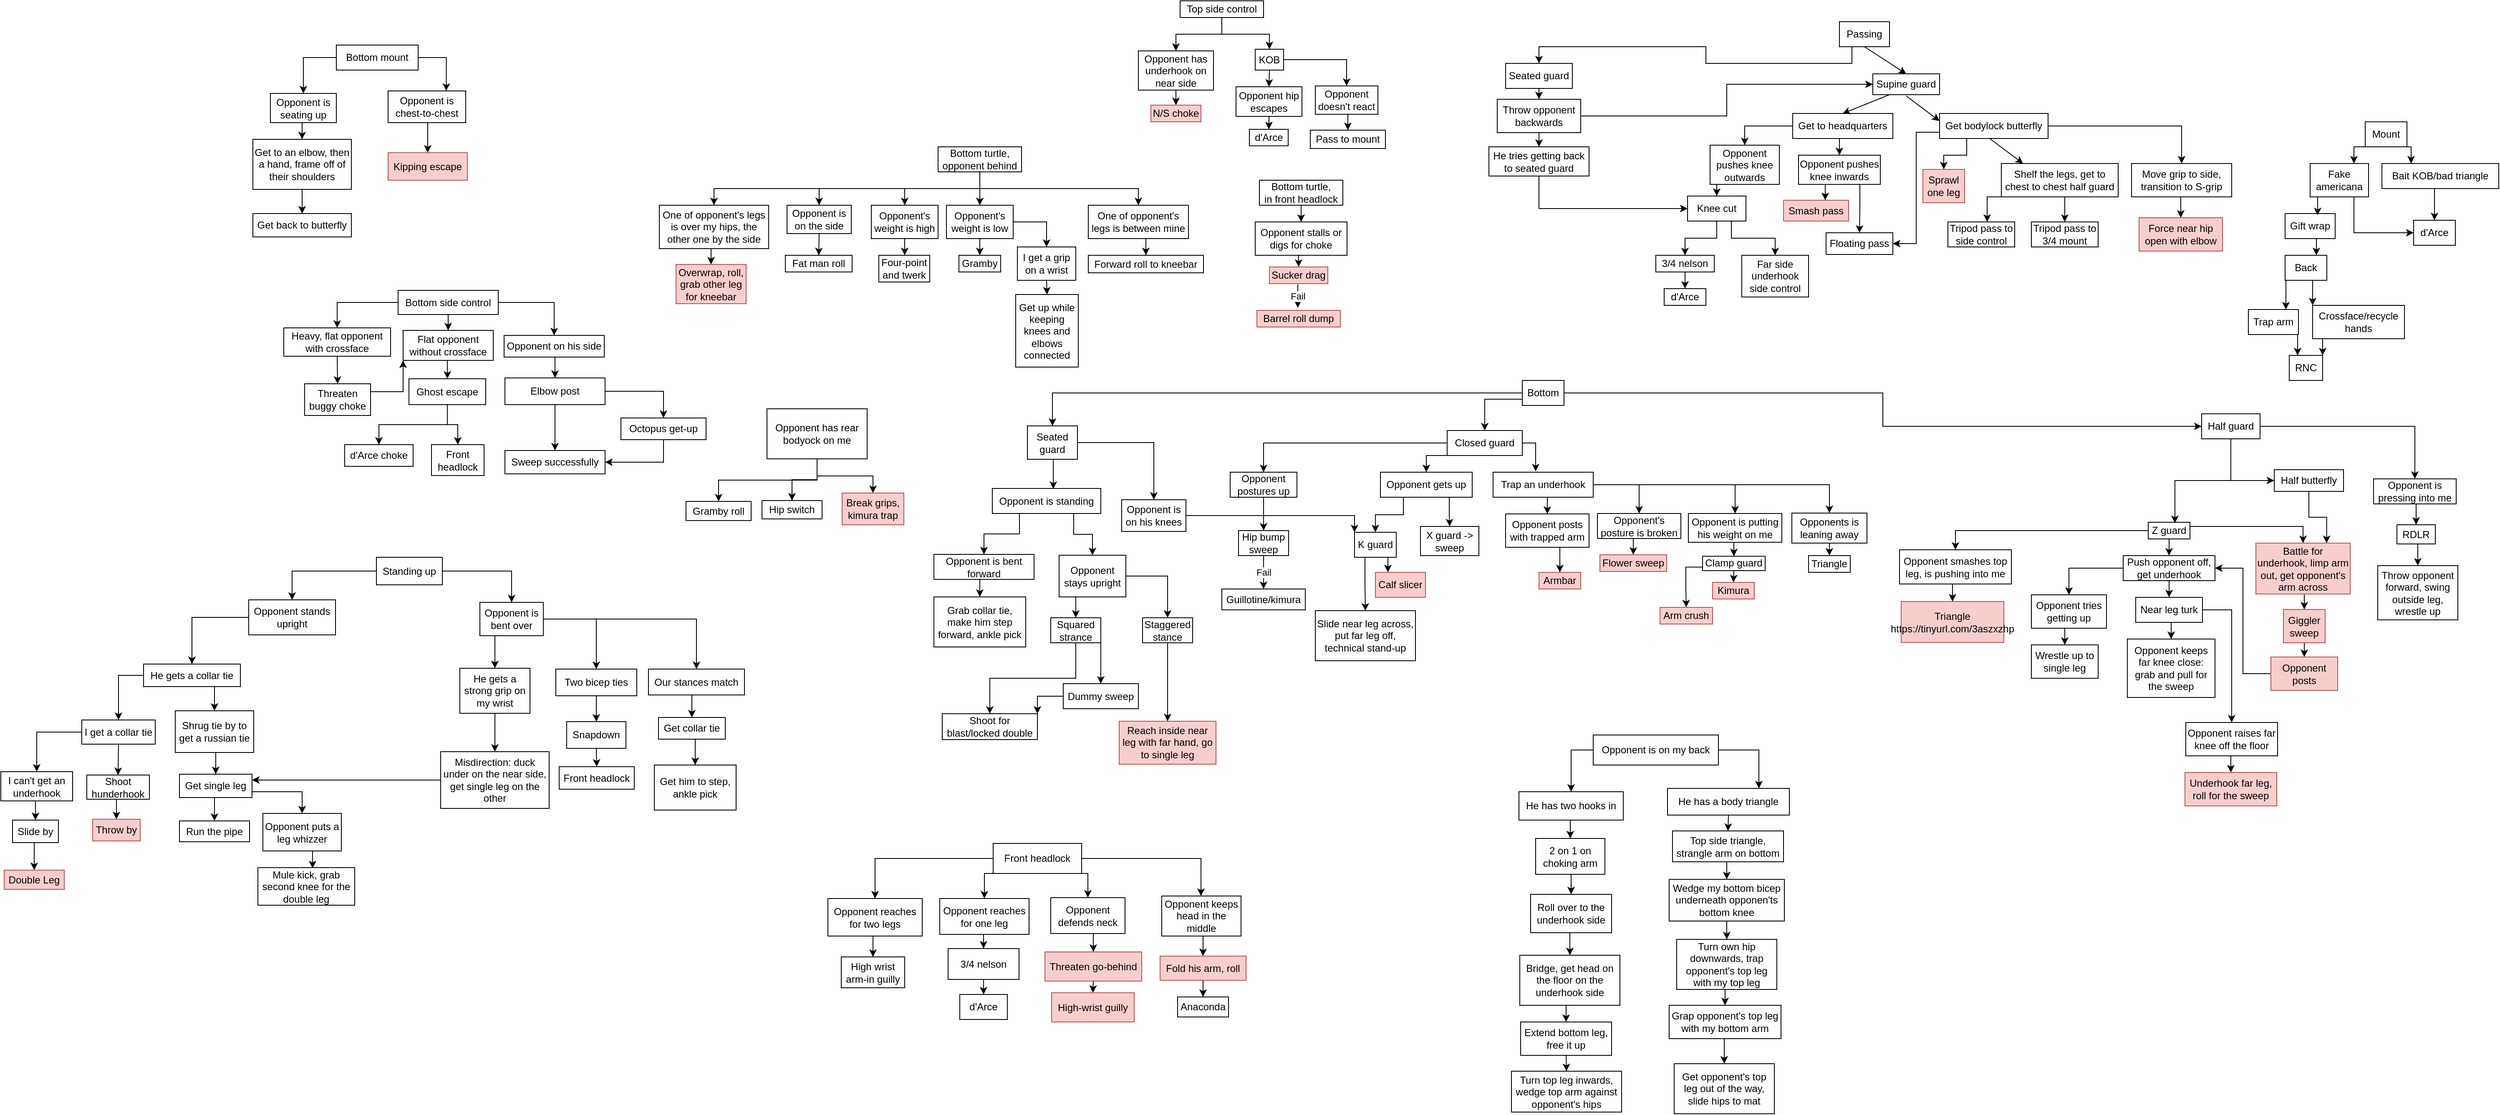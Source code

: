 <mxfile version="26.0.6">
  <diagram name="Page-1" id="755VJTgzaLKeoNQUCu-q">
    <mxGraphModel dx="3674" dy="910" grid="0" gridSize="10" guides="0" tooltips="1" connect="1" arrows="1" fold="1" page="0" pageScale="1" pageWidth="827" pageHeight="1169" math="0" shadow="0">
      <root>
        <mxCell id="0" />
        <mxCell id="1" parent="0" />
        <mxCell id="YqTYIotw7Hb3FuIygsJo-29" style="edgeStyle=orthogonalEdgeStyle;rounded=0;orthogonalLoop=1;jettySize=auto;html=1;exitX=0.25;exitY=1;exitDx=0;exitDy=0;" parent="1" source="YqTYIotw7Hb3FuIygsJo-1" target="YqTYIotw7Hb3FuIygsJo-2" edge="1">
          <mxGeometry relative="1" as="geometry" />
        </mxCell>
        <mxCell id="YqTYIotw7Hb3FuIygsJo-1" value="&lt;div&gt;Passing&lt;/div&gt;" style="rounded=0;whiteSpace=wrap;html=1;" parent="1" vertex="1">
          <mxGeometry x="350" y="110" width="60" height="30" as="geometry" />
        </mxCell>
        <mxCell id="3-rzpKN8NEM8My0PdeGC-24" style="edgeStyle=orthogonalEdgeStyle;rounded=0;orthogonalLoop=1;jettySize=auto;html=1;exitX=0.5;exitY=1;exitDx=0;exitDy=0;entryX=0.5;entryY=0;entryDx=0;entryDy=0;" parent="1" source="YqTYIotw7Hb3FuIygsJo-2" target="3-rzpKN8NEM8My0PdeGC-21" edge="1">
          <mxGeometry relative="1" as="geometry" />
        </mxCell>
        <mxCell id="YqTYIotw7Hb3FuIygsJo-2" value="Seated guard" style="rounded=0;whiteSpace=wrap;html=1;" parent="1" vertex="1">
          <mxGeometry x="-50" y="160" width="80" height="30" as="geometry" />
        </mxCell>
        <mxCell id="YqTYIotw7Hb3FuIygsJo-3" value="Supine guard" style="rounded=0;whiteSpace=wrap;html=1;" parent="1" vertex="1">
          <mxGeometry x="390" y="172.5" width="80" height="25" as="geometry" />
        </mxCell>
        <mxCell id="EJo5XZlyYX0A-nLSPjLx-35" style="edgeStyle=orthogonalEdgeStyle;rounded=0;orthogonalLoop=1;jettySize=auto;html=1;exitX=1;exitY=0.5;exitDx=0;exitDy=0;entryX=0.5;entryY=0;entryDx=0;entryDy=0;" parent="1" source="YqTYIotw7Hb3FuIygsJo-4" target="EJo5XZlyYX0A-nLSPjLx-31" edge="1">
          <mxGeometry relative="1" as="geometry" />
        </mxCell>
        <mxCell id="EJo5XZlyYX0A-nLSPjLx-37" style="edgeStyle=orthogonalEdgeStyle;rounded=0;orthogonalLoop=1;jettySize=auto;html=1;exitX=0.25;exitY=1;exitDx=0;exitDy=0;" parent="1" source="YqTYIotw7Hb3FuIygsJo-4" target="EJo5XZlyYX0A-nLSPjLx-36" edge="1">
          <mxGeometry relative="1" as="geometry" />
        </mxCell>
        <mxCell id="EJo5XZlyYX0A-nLSPjLx-38" style="edgeStyle=orthogonalEdgeStyle;rounded=0;orthogonalLoop=1;jettySize=auto;html=1;exitX=0;exitY=0.75;exitDx=0;exitDy=0;entryX=1;entryY=0.5;entryDx=0;entryDy=0;" parent="1" source="YqTYIotw7Hb3FuIygsJo-4" target="YqTYIotw7Hb3FuIygsJo-18" edge="1">
          <mxGeometry relative="1" as="geometry" />
        </mxCell>
        <mxCell id="YqTYIotw7Hb3FuIygsJo-4" value="Get bodylock butterfly" style="whiteSpace=wrap;html=1;" parent="1" vertex="1">
          <mxGeometry x="470" y="220" width="130" height="30" as="geometry" />
        </mxCell>
        <mxCell id="alYF8Wk_QsQ2bHHVNzRx-2" style="edgeStyle=orthogonalEdgeStyle;rounded=0;orthogonalLoop=1;jettySize=auto;html=1;exitX=0.5;exitY=1;exitDx=0;exitDy=0;entryX=0.5;entryY=0;entryDx=0;entryDy=0;" parent="1" source="YqTYIotw7Hb3FuIygsJo-6" target="YqTYIotw7Hb3FuIygsJo-8" edge="1">
          <mxGeometry relative="1" as="geometry" />
        </mxCell>
        <mxCell id="YqTYIotw7Hb3FuIygsJo-6" value="Shelf the legs, get to chest to chest half guard" style="whiteSpace=wrap;html=1;" parent="1" vertex="1">
          <mxGeometry x="544" y="280" width="140" height="40" as="geometry" />
        </mxCell>
        <mxCell id="YqTYIotw7Hb3FuIygsJo-7" value="Tripod pass to side control" style="whiteSpace=wrap;html=1;" parent="1" vertex="1">
          <mxGeometry x="480" y="350" width="80" height="30" as="geometry" />
        </mxCell>
        <mxCell id="YqTYIotw7Hb3FuIygsJo-8" value="Tripod pass to 3/4 mount" style="whiteSpace=wrap;html=1;" parent="1" vertex="1">
          <mxGeometry x="580" y="350" width="80" height="30" as="geometry" />
        </mxCell>
        <mxCell id="YqTYIotw7Hb3FuIygsJo-10" value="" style="endArrow=classic;html=1;rounded=0;exitX=0.5;exitY=1;exitDx=0;exitDy=0;entryX=0.5;entryY=0;entryDx=0;entryDy=0;" parent="1" source="YqTYIotw7Hb3FuIygsJo-1" target="YqTYIotw7Hb3FuIygsJo-3" edge="1">
          <mxGeometry width="50" height="50" relative="1" as="geometry">
            <mxPoint x="590" y="440" as="sourcePoint" />
            <mxPoint x="420" y="170" as="targetPoint" />
          </mxGeometry>
        </mxCell>
        <mxCell id="YqTYIotw7Hb3FuIygsJo-12" value="" style="endArrow=classic;html=1;rounded=0;exitX=0.5;exitY=1;exitDx=0;exitDy=0;" parent="1" edge="1">
          <mxGeometry width="50" height="50" relative="1" as="geometry">
            <mxPoint x="430" y="199" as="sourcePoint" />
            <mxPoint x="470" y="229" as="targetPoint" />
          </mxGeometry>
        </mxCell>
        <mxCell id="YqTYIotw7Hb3FuIygsJo-13" value="" style="endArrow=classic;html=1;rounded=0;exitX=0.5;exitY=1;exitDx=0;exitDy=0;" parent="1" edge="1">
          <mxGeometry width="50" height="50" relative="1" as="geometry">
            <mxPoint x="530" y="250" as="sourcePoint" />
            <mxPoint x="570" y="280" as="targetPoint" />
          </mxGeometry>
        </mxCell>
        <mxCell id="da0eoVxicawtdHhnWzWs-35" style="edgeStyle=orthogonalEdgeStyle;rounded=0;orthogonalLoop=1;jettySize=auto;html=1;exitX=0.5;exitY=1;exitDx=0;exitDy=0;entryX=0.5;entryY=0;entryDx=0;entryDy=0;" parent="1" source="YqTYIotw7Hb3FuIygsJo-16" target="da0eoVxicawtdHhnWzWs-34" edge="1">
          <mxGeometry relative="1" as="geometry" />
        </mxCell>
        <mxCell id="da0eoVxicawtdHhnWzWs-42" style="edgeStyle=orthogonalEdgeStyle;rounded=0;orthogonalLoop=1;jettySize=auto;html=1;exitX=0;exitY=0.5;exitDx=0;exitDy=0;entryX=0.5;entryY=0;entryDx=0;entryDy=0;" parent="1" source="YqTYIotw7Hb3FuIygsJo-16" target="da0eoVxicawtdHhnWzWs-31" edge="1">
          <mxGeometry relative="1" as="geometry" />
        </mxCell>
        <mxCell id="YqTYIotw7Hb3FuIygsJo-16" value="Get to headquarters" style="whiteSpace=wrap;html=1;" parent="1" vertex="1">
          <mxGeometry x="294" y="220" width="120" height="30" as="geometry" />
        </mxCell>
        <mxCell id="YqTYIotw7Hb3FuIygsJo-17" value="" style="endArrow=classic;html=1;rounded=0;entryX=0.5;entryY=0;entryDx=0;entryDy=0;exitX=0.25;exitY=1;exitDx=0;exitDy=0;" parent="1" source="YqTYIotw7Hb3FuIygsJo-3" target="YqTYIotw7Hb3FuIygsJo-16" edge="1">
          <mxGeometry width="50" height="50" relative="1" as="geometry">
            <mxPoint x="390" y="440" as="sourcePoint" />
            <mxPoint x="440" y="390" as="targetPoint" />
          </mxGeometry>
        </mxCell>
        <mxCell id="YqTYIotw7Hb3FuIygsJo-18" value="Floating pass " style="whiteSpace=wrap;html=1;" parent="1" vertex="1">
          <mxGeometry x="334" y="363" width="80" height="26" as="geometry" />
        </mxCell>
        <mxCell id="YqTYIotw7Hb3FuIygsJo-26" style="edgeStyle=orthogonalEdgeStyle;rounded=0;orthogonalLoop=1;jettySize=auto;html=1;exitX=0.5;exitY=1;exitDx=0;exitDy=0;entryX=0.5;entryY=0;entryDx=0;entryDy=0;" parent="1" source="YqTYIotw7Hb3FuIygsJo-20" target="YqTYIotw7Hb3FuIygsJo-22" edge="1">
          <mxGeometry relative="1" as="geometry" />
        </mxCell>
        <mxCell id="YqTYIotw7Hb3FuIygsJo-27" style="edgeStyle=orthogonalEdgeStyle;rounded=0;orthogonalLoop=1;jettySize=auto;html=1;exitX=0.75;exitY=1;exitDx=0;exitDy=0;entryX=0.5;entryY=0;entryDx=0;entryDy=0;" parent="1" source="YqTYIotw7Hb3FuIygsJo-20" target="YqTYIotw7Hb3FuIygsJo-21" edge="1">
          <mxGeometry relative="1" as="geometry" />
        </mxCell>
        <mxCell id="YqTYIotw7Hb3FuIygsJo-20" value="Knee cut" style="whiteSpace=wrap;html=1;" parent="1" vertex="1">
          <mxGeometry x="168" y="319" width="70" height="30" as="geometry" />
        </mxCell>
        <mxCell id="YqTYIotw7Hb3FuIygsJo-21" value="Far side underhook side control" style="whiteSpace=wrap;html=1;" parent="1" vertex="1">
          <mxGeometry x="233" y="390" width="80" height="50" as="geometry" />
        </mxCell>
        <mxCell id="YqTYIotw7Hb3FuIygsJo-25" style="edgeStyle=orthogonalEdgeStyle;rounded=0;orthogonalLoop=1;jettySize=auto;html=1;exitX=0.5;exitY=1;exitDx=0;exitDy=0;entryX=0.5;entryY=0;entryDx=0;entryDy=0;" parent="1" source="YqTYIotw7Hb3FuIygsJo-22" target="YqTYIotw7Hb3FuIygsJo-23" edge="1">
          <mxGeometry relative="1" as="geometry" />
        </mxCell>
        <mxCell id="YqTYIotw7Hb3FuIygsJo-22" value="3/4 nelson" style="whiteSpace=wrap;html=1;" parent="1" vertex="1">
          <mxGeometry x="130" y="390" width="70" height="20" as="geometry" />
        </mxCell>
        <mxCell id="YqTYIotw7Hb3FuIygsJo-23" value="d&#39;Arce" style="whiteSpace=wrap;html=1;" parent="1" vertex="1">
          <mxGeometry x="140" y="430" width="50" height="20" as="geometry" />
        </mxCell>
        <mxCell id="YqTYIotw7Hb3FuIygsJo-33" style="edgeStyle=orthogonalEdgeStyle;rounded=0;orthogonalLoop=1;jettySize=auto;html=1;exitX=0.75;exitY=1;exitDx=0;exitDy=0;entryX=0.25;entryY=0;entryDx=0;entryDy=0;" parent="1" source="YqTYIotw7Hb3FuIygsJo-30" target="YqTYIotw7Hb3FuIygsJo-31" edge="1">
          <mxGeometry relative="1" as="geometry" />
        </mxCell>
        <mxCell id="YqTYIotw7Hb3FuIygsJo-37" style="edgeStyle=orthogonalEdgeStyle;rounded=0;orthogonalLoop=1;jettySize=auto;html=1;exitX=0.25;exitY=1;exitDx=0;exitDy=0;entryX=0.75;entryY=0;entryDx=0;entryDy=0;" parent="1" source="YqTYIotw7Hb3FuIygsJo-30" target="YqTYIotw7Hb3FuIygsJo-36" edge="1">
          <mxGeometry relative="1" as="geometry" />
        </mxCell>
        <mxCell id="YqTYIotw7Hb3FuIygsJo-30" value="Mount" style="whiteSpace=wrap;html=1;" parent="1" vertex="1">
          <mxGeometry x="980" y="230" width="50" height="30" as="geometry" />
        </mxCell>
        <mxCell id="YqTYIotw7Hb3FuIygsJo-34" style="edgeStyle=orthogonalEdgeStyle;rounded=0;orthogonalLoop=1;jettySize=auto;html=1;exitX=0.5;exitY=1;exitDx=0;exitDy=0;entryX=0.5;entryY=0;entryDx=0;entryDy=0;" parent="1" source="YqTYIotw7Hb3FuIygsJo-31" target="YqTYIotw7Hb3FuIygsJo-32" edge="1">
          <mxGeometry relative="1" as="geometry" />
        </mxCell>
        <mxCell id="YqTYIotw7Hb3FuIygsJo-31" value="Bait KOB/bad triangle" style="whiteSpace=wrap;html=1;" parent="1" vertex="1">
          <mxGeometry x="1000" y="280" width="140" height="30" as="geometry" />
        </mxCell>
        <mxCell id="YqTYIotw7Hb3FuIygsJo-32" value="d&#39;Arce" style="whiteSpace=wrap;html=1;" parent="1" vertex="1">
          <mxGeometry x="1038" y="348" width="50" height="30" as="geometry" />
        </mxCell>
        <mxCell id="da0eoVxicawtdHhnWzWs-29" style="edgeStyle=orthogonalEdgeStyle;rounded=0;orthogonalLoop=1;jettySize=auto;html=1;exitX=0.75;exitY=1;exitDx=0;exitDy=0;entryX=0;entryY=0.5;entryDx=0;entryDy=0;" parent="1" source="YqTYIotw7Hb3FuIygsJo-36" target="YqTYIotw7Hb3FuIygsJo-32" edge="1">
          <mxGeometry relative="1" as="geometry" />
        </mxCell>
        <mxCell id="YqTYIotw7Hb3FuIygsJo-36" value="Fake americana" style="whiteSpace=wrap;html=1;" parent="1" vertex="1">
          <mxGeometry x="914" y="280" width="70" height="40" as="geometry" />
        </mxCell>
        <mxCell id="YqTYIotw7Hb3FuIygsJo-41" style="edgeStyle=orthogonalEdgeStyle;rounded=0;orthogonalLoop=1;jettySize=auto;html=1;exitX=0.25;exitY=1;exitDx=0;exitDy=0;entryX=0.75;entryY=0;entryDx=0;entryDy=0;" parent="1" source="YqTYIotw7Hb3FuIygsJo-38" target="YqTYIotw7Hb3FuIygsJo-40" edge="1">
          <mxGeometry relative="1" as="geometry" />
        </mxCell>
        <mxCell id="YqTYIotw7Hb3FuIygsJo-38" value="Gift wrap" style="whiteSpace=wrap;html=1;" parent="1" vertex="1">
          <mxGeometry x="884" y="340" width="60" height="30" as="geometry" />
        </mxCell>
        <mxCell id="YqTYIotw7Hb3FuIygsJo-39" style="edgeStyle=orthogonalEdgeStyle;rounded=0;orthogonalLoop=1;jettySize=auto;html=1;exitX=0.25;exitY=1;exitDx=0;exitDy=0;entryX=0.65;entryY=0.067;entryDx=0;entryDy=0;entryPerimeter=0;" parent="1" source="YqTYIotw7Hb3FuIygsJo-36" target="YqTYIotw7Hb3FuIygsJo-38" edge="1">
          <mxGeometry relative="1" as="geometry" />
        </mxCell>
        <mxCell id="YqTYIotw7Hb3FuIygsJo-45" style="edgeStyle=orthogonalEdgeStyle;rounded=0;orthogonalLoop=1;jettySize=auto;html=1;exitX=0.25;exitY=1;exitDx=0;exitDy=0;entryX=0.75;entryY=0;entryDx=0;entryDy=0;" parent="1" source="YqTYIotw7Hb3FuIygsJo-40" target="YqTYIotw7Hb3FuIygsJo-44" edge="1">
          <mxGeometry relative="1" as="geometry" />
        </mxCell>
        <mxCell id="YqTYIotw7Hb3FuIygsJo-46" style="edgeStyle=orthogonalEdgeStyle;rounded=0;orthogonalLoop=1;jettySize=auto;html=1;exitX=0.75;exitY=1;exitDx=0;exitDy=0;entryX=0;entryY=0;entryDx=0;entryDy=0;" parent="1" source="YqTYIotw7Hb3FuIygsJo-40" target="YqTYIotw7Hb3FuIygsJo-42" edge="1">
          <mxGeometry relative="1" as="geometry" />
        </mxCell>
        <mxCell id="YqTYIotw7Hb3FuIygsJo-40" value="Back" style="whiteSpace=wrap;html=1;" parent="1" vertex="1">
          <mxGeometry x="884" y="390" width="50" height="30" as="geometry" />
        </mxCell>
        <mxCell id="YqTYIotw7Hb3FuIygsJo-47" style="edgeStyle=orthogonalEdgeStyle;rounded=0;orthogonalLoop=1;jettySize=auto;html=1;exitX=0;exitY=1;exitDx=0;exitDy=0;entryX=1;entryY=0;entryDx=0;entryDy=0;" parent="1" source="YqTYIotw7Hb3FuIygsJo-42" target="YqTYIotw7Hb3FuIygsJo-43" edge="1">
          <mxGeometry relative="1" as="geometry" />
        </mxCell>
        <mxCell id="YqTYIotw7Hb3FuIygsJo-42" value="Crossface/recycle hands" style="whiteSpace=wrap;html=1;" parent="1" vertex="1">
          <mxGeometry x="917" y="450" width="110" height="40" as="geometry" />
        </mxCell>
        <mxCell id="YqTYIotw7Hb3FuIygsJo-43" value="RNC" style="whiteSpace=wrap;html=1;" parent="1" vertex="1">
          <mxGeometry x="889" y="510" width="40" height="30" as="geometry" />
        </mxCell>
        <mxCell id="YqTYIotw7Hb3FuIygsJo-48" style="edgeStyle=orthogonalEdgeStyle;rounded=0;orthogonalLoop=1;jettySize=auto;html=1;exitX=1;exitY=0.75;exitDx=0;exitDy=0;entryX=0.25;entryY=0;entryDx=0;entryDy=0;" parent="1" source="YqTYIotw7Hb3FuIygsJo-44" target="YqTYIotw7Hb3FuIygsJo-43" edge="1">
          <mxGeometry relative="1" as="geometry" />
        </mxCell>
        <mxCell id="YqTYIotw7Hb3FuIygsJo-44" value="Trap arm" style="whiteSpace=wrap;html=1;" parent="1" vertex="1">
          <mxGeometry x="840" y="455" width="60" height="30" as="geometry" />
        </mxCell>
        <mxCell id="YqTYIotw7Hb3FuIygsJo-71" style="edgeStyle=orthogonalEdgeStyle;rounded=0;orthogonalLoop=1;jettySize=auto;html=1;exitX=1;exitY=0.5;exitDx=0;exitDy=0;entryX=0;entryY=0.5;entryDx=0;entryDy=0;" parent="1" source="YqTYIotw7Hb3FuIygsJo-49" target="YqTYIotw7Hb3FuIygsJo-64" edge="1">
          <mxGeometry relative="1" as="geometry" />
        </mxCell>
        <mxCell id="YqTYIotw7Hb3FuIygsJo-90" style="edgeStyle=orthogonalEdgeStyle;rounded=0;orthogonalLoop=1;jettySize=auto;html=1;exitX=0;exitY=0.75;exitDx=0;exitDy=0;entryX=0.5;entryY=0;entryDx=0;entryDy=0;" parent="1" source="YqTYIotw7Hb3FuIygsJo-49" target="YqTYIotw7Hb3FuIygsJo-50" edge="1">
          <mxGeometry relative="1" as="geometry" />
        </mxCell>
        <mxCell id="YqTYIotw7Hb3FuIygsJo-98" style="edgeStyle=orthogonalEdgeStyle;rounded=0;orthogonalLoop=1;jettySize=auto;html=1;exitX=0;exitY=0.5;exitDx=0;exitDy=0;entryX=0.5;entryY=0;entryDx=0;entryDy=0;" parent="1" source="YqTYIotw7Hb3FuIygsJo-49" target="YqTYIotw7Hb3FuIygsJo-97" edge="1">
          <mxGeometry relative="1" as="geometry" />
        </mxCell>
        <mxCell id="YqTYIotw7Hb3FuIygsJo-49" value="Bottom" style="whiteSpace=wrap;html=1;" parent="1" vertex="1">
          <mxGeometry x="-30" y="540" width="50" height="30" as="geometry" />
        </mxCell>
        <mxCell id="YqTYIotw7Hb3FuIygsJo-62" style="edgeStyle=orthogonalEdgeStyle;rounded=0;orthogonalLoop=1;jettySize=auto;html=1;exitX=0;exitY=1;exitDx=0;exitDy=0;entryX=0.5;entryY=0;entryDx=0;entryDy=0;" parent="1" source="YqTYIotw7Hb3FuIygsJo-50" target="YqTYIotw7Hb3FuIygsJo-51" edge="1">
          <mxGeometry relative="1" as="geometry" />
        </mxCell>
        <mxCell id="3-rzpKN8NEM8My0PdeGC-5" style="edgeStyle=orthogonalEdgeStyle;rounded=0;orthogonalLoop=1;jettySize=auto;html=1;exitX=0;exitY=0.5;exitDx=0;exitDy=0;" parent="1" source="YqTYIotw7Hb3FuIygsJo-50" target="3-rzpKN8NEM8My0PdeGC-3" edge="1">
          <mxGeometry relative="1" as="geometry" />
        </mxCell>
        <mxCell id="YqTYIotw7Hb3FuIygsJo-50" value="Closed guard" style="whiteSpace=wrap;html=1;" parent="1" vertex="1">
          <mxGeometry x="-120" y="600" width="90" height="30" as="geometry" />
        </mxCell>
        <mxCell id="YqTYIotw7Hb3FuIygsJo-63" style="edgeStyle=orthogonalEdgeStyle;rounded=0;orthogonalLoop=1;jettySize=auto;html=1;exitX=0.25;exitY=1;exitDx=0;exitDy=0;entryX=0.5;entryY=0;entryDx=0;entryDy=0;" parent="1" source="YqTYIotw7Hb3FuIygsJo-51" target="YqTYIotw7Hb3FuIygsJo-52" edge="1">
          <mxGeometry relative="1" as="geometry" />
        </mxCell>
        <mxCell id="5_f6zELy44Cx4DSriX5r-5" style="edgeStyle=orthogonalEdgeStyle;rounded=0;orthogonalLoop=1;jettySize=auto;html=1;exitX=0.75;exitY=1;exitDx=0;exitDy=0;" parent="1" source="YqTYIotw7Hb3FuIygsJo-51" target="qYz4F4hQQBjF0K6vGnrU-17" edge="1">
          <mxGeometry relative="1" as="geometry" />
        </mxCell>
        <mxCell id="YqTYIotw7Hb3FuIygsJo-51" value="Opponent gets up" style="whiteSpace=wrap;html=1;" parent="1" vertex="1">
          <mxGeometry x="-200" y="650" width="110" height="30" as="geometry" />
        </mxCell>
        <mxCell id="YqTYIotw7Hb3FuIygsJo-114" style="edgeStyle=orthogonalEdgeStyle;rounded=0;orthogonalLoop=1;jettySize=auto;html=1;exitX=0.75;exitY=1;exitDx=0;exitDy=0;entryX=0.25;entryY=0;entryDx=0;entryDy=0;" parent="1" source="YqTYIotw7Hb3FuIygsJo-52" target="YqTYIotw7Hb3FuIygsJo-54" edge="1">
          <mxGeometry relative="1" as="geometry" />
        </mxCell>
        <mxCell id="5StmYwcYpO4lQ6hpi0sl-15" style="edgeStyle=orthogonalEdgeStyle;rounded=0;orthogonalLoop=1;jettySize=auto;html=1;exitX=0.25;exitY=1;exitDx=0;exitDy=0;entryX=0.5;entryY=0;entryDx=0;entryDy=0;" parent="1" source="YqTYIotw7Hb3FuIygsJo-52" target="5StmYwcYpO4lQ6hpi0sl-1" edge="1">
          <mxGeometry relative="1" as="geometry" />
        </mxCell>
        <mxCell id="YqTYIotw7Hb3FuIygsJo-52" value="K guard" style="whiteSpace=wrap;html=1;" parent="1" vertex="1">
          <mxGeometry x="-231" y="722" width="50" height="30" as="geometry" />
        </mxCell>
        <mxCell id="YqTYIotw7Hb3FuIygsJo-54" value="Calf slicer" style="whiteSpace=wrap;html=1;fillColor=#f8cecc;strokeColor=#b85450;" parent="1" vertex="1">
          <mxGeometry x="-206" y="770" width="60" height="30" as="geometry" />
        </mxCell>
        <mxCell id="wxve3nZFb2cJyRnTqTCV-3" style="edgeStyle=orthogonalEdgeStyle;rounded=0;orthogonalLoop=1;jettySize=auto;html=1;exitX=0.5;exitY=1;exitDx=0;exitDy=0;entryX=0.5;entryY=0;entryDx=0;entryDy=0;" parent="1" source="YqTYIotw7Hb3FuIygsJo-55" target="wxve3nZFb2cJyRnTqTCV-2" edge="1">
          <mxGeometry relative="1" as="geometry" />
        </mxCell>
        <mxCell id="wxve3nZFb2cJyRnTqTCV-6" style="edgeStyle=orthogonalEdgeStyle;rounded=0;orthogonalLoop=1;jettySize=auto;html=1;exitX=1;exitY=0.5;exitDx=0;exitDy=0;entryX=0.5;entryY=0;entryDx=0;entryDy=0;" parent="1" source="YqTYIotw7Hb3FuIygsJo-55" target="wxve3nZFb2cJyRnTqTCV-5" edge="1">
          <mxGeometry relative="1" as="geometry" />
        </mxCell>
        <mxCell id="wxve3nZFb2cJyRnTqTCV-18" style="edgeStyle=orthogonalEdgeStyle;rounded=0;orthogonalLoop=1;jettySize=auto;html=1;exitX=1;exitY=0.5;exitDx=0;exitDy=0;entryX=0.5;entryY=0;entryDx=0;entryDy=0;" parent="1" source="YqTYIotw7Hb3FuIygsJo-55" target="wxve3nZFb2cJyRnTqTCV-8" edge="1">
          <mxGeometry relative="1" as="geometry" />
        </mxCell>
        <mxCell id="5_f6zELy44Cx4DSriX5r-1" style="edgeStyle=orthogonalEdgeStyle;rounded=0;orthogonalLoop=1;jettySize=auto;html=1;exitX=1;exitY=0.5;exitDx=0;exitDy=0;entryX=0.5;entryY=0;entryDx=0;entryDy=0;" parent="1" source="YqTYIotw7Hb3FuIygsJo-55" target="wxve3nZFb2cJyRnTqTCV-14" edge="1">
          <mxGeometry relative="1" as="geometry" />
        </mxCell>
        <mxCell id="YqTYIotw7Hb3FuIygsJo-55" value="Trap an underhook" style="whiteSpace=wrap;html=1;" parent="1" vertex="1">
          <mxGeometry x="-65" y="650" width="120" height="30" as="geometry" />
        </mxCell>
        <mxCell id="YqTYIotw7Hb3FuIygsJo-57" value="Flower sweep" style="whiteSpace=wrap;html=1;fillColor=#f8cecc;strokeColor=#b85450;" parent="1" vertex="1">
          <mxGeometry x="63" y="749" width="80" height="20" as="geometry" />
        </mxCell>
        <mxCell id="YqTYIotw7Hb3FuIygsJo-60" style="edgeStyle=orthogonalEdgeStyle;rounded=0;orthogonalLoop=1;jettySize=auto;html=1;exitX=1;exitY=0.5;exitDx=0;exitDy=0;entryX=0.425;entryY=-0.033;entryDx=0;entryDy=0;entryPerimeter=0;" parent="1" source="YqTYIotw7Hb3FuIygsJo-50" target="YqTYIotw7Hb3FuIygsJo-55" edge="1">
          <mxGeometry relative="1" as="geometry" />
        </mxCell>
        <mxCell id="da0eoVxicawtdHhnWzWs-30" style="edgeStyle=orthogonalEdgeStyle;rounded=0;orthogonalLoop=1;jettySize=auto;html=1;exitX=1;exitY=0.5;exitDx=0;exitDy=0;entryX=0.5;entryY=0;entryDx=0;entryDy=0;" parent="1" source="YqTYIotw7Hb3FuIygsJo-64" target="YqTYIotw7Hb3FuIygsJo-92" edge="1">
          <mxGeometry relative="1" as="geometry" />
        </mxCell>
        <mxCell id="TaRGztIW1naDgSAWXzSs-10" style="edgeStyle=orthogonalEdgeStyle;rounded=0;orthogonalLoop=1;jettySize=auto;html=1;exitX=0.5;exitY=1;exitDx=0;exitDy=0;entryX=0;entryY=0.5;entryDx=0;entryDy=0;" parent="1" source="YqTYIotw7Hb3FuIygsJo-64" target="TaRGztIW1naDgSAWXzSs-9" edge="1">
          <mxGeometry relative="1" as="geometry" />
        </mxCell>
        <mxCell id="YqTYIotw7Hb3FuIygsJo-64" value="Half guard" style="whiteSpace=wrap;html=1;" parent="1" vertex="1">
          <mxGeometry x="784" y="580" width="70" height="30" as="geometry" />
        </mxCell>
        <mxCell id="YqTYIotw7Hb3FuIygsJo-79" style="edgeStyle=orthogonalEdgeStyle;rounded=0;orthogonalLoop=1;jettySize=auto;html=1;exitX=0.5;exitY=1;exitDx=0;exitDy=0;entryX=0.5;entryY=0;entryDx=0;entryDy=0;" parent="1" source="YqTYIotw7Hb3FuIygsJo-73" target="YqTYIotw7Hb3FuIygsJo-75" edge="1">
          <mxGeometry relative="1" as="geometry" />
        </mxCell>
        <mxCell id="5_f6zELy44Cx4DSriX5r-4" style="edgeStyle=orthogonalEdgeStyle;rounded=0;orthogonalLoop=1;jettySize=auto;html=1;exitX=1;exitY=0.25;exitDx=0;exitDy=0;entryX=0.5;entryY=0;entryDx=0;entryDy=0;" parent="1" source="YqTYIotw7Hb3FuIygsJo-73" target="jegOV71N1-6byAUohWak-11" edge="1">
          <mxGeometry relative="1" as="geometry" />
        </mxCell>
        <mxCell id="5StmYwcYpO4lQ6hpi0sl-10" style="edgeStyle=orthogonalEdgeStyle;rounded=0;orthogonalLoop=1;jettySize=auto;html=1;exitX=0;exitY=0.5;exitDx=0;exitDy=0;" parent="1" source="YqTYIotw7Hb3FuIygsJo-73" target="5StmYwcYpO4lQ6hpi0sl-8" edge="1">
          <mxGeometry relative="1" as="geometry" />
        </mxCell>
        <mxCell id="YqTYIotw7Hb3FuIygsJo-73" value="Z guard" style="whiteSpace=wrap;html=1;" parent="1" vertex="1">
          <mxGeometry x="720" y="710" width="50" height="20" as="geometry" />
        </mxCell>
        <mxCell id="YqTYIotw7Hb3FuIygsJo-80" style="edgeStyle=orthogonalEdgeStyle;rounded=0;orthogonalLoop=1;jettySize=auto;html=1;exitX=0.5;exitY=1;exitDx=0;exitDy=0;entryX=0.5;entryY=0;entryDx=0;entryDy=0;" parent="1" source="YqTYIotw7Hb3FuIygsJo-75" target="YqTYIotw7Hb3FuIygsJo-76" edge="1">
          <mxGeometry relative="1" as="geometry" />
        </mxCell>
        <mxCell id="YqTYIotw7Hb3FuIygsJo-115" style="edgeStyle=orthogonalEdgeStyle;rounded=0;orthogonalLoop=1;jettySize=auto;html=1;exitX=0;exitY=0.5;exitDx=0;exitDy=0;entryX=0.5;entryY=0;entryDx=0;entryDy=0;" parent="1" source="YqTYIotw7Hb3FuIygsJo-75" target="YqTYIotw7Hb3FuIygsJo-82" edge="1">
          <mxGeometry relative="1" as="geometry" />
        </mxCell>
        <mxCell id="YqTYIotw7Hb3FuIygsJo-75" value="Push opponent off, get underhook" style="whiteSpace=wrap;html=1;" parent="1" vertex="1">
          <mxGeometry x="690" y="750" width="110" height="30" as="geometry" />
        </mxCell>
        <mxCell id="YqTYIotw7Hb3FuIygsJo-81" style="edgeStyle=orthogonalEdgeStyle;rounded=0;orthogonalLoop=1;jettySize=auto;html=1;exitX=0.5;exitY=1;exitDx=0;exitDy=0;entryX=0.5;entryY=0;entryDx=0;entryDy=0;" parent="1" source="YqTYIotw7Hb3FuIygsJo-76" target="YqTYIotw7Hb3FuIygsJo-78" edge="1">
          <mxGeometry relative="1" as="geometry" />
        </mxCell>
        <mxCell id="YqTYIotw7Hb3FuIygsJo-89" style="edgeStyle=orthogonalEdgeStyle;rounded=0;orthogonalLoop=1;jettySize=auto;html=1;exitX=1;exitY=0.5;exitDx=0;exitDy=0;entryX=0.5;entryY=0;entryDx=0;entryDy=0;" parent="1" source="YqTYIotw7Hb3FuIygsJo-76" target="YqTYIotw7Hb3FuIygsJo-86" edge="1">
          <mxGeometry relative="1" as="geometry" />
        </mxCell>
        <mxCell id="YqTYIotw7Hb3FuIygsJo-76" value="Near leg turk" style="whiteSpace=wrap;html=1;" parent="1" vertex="1">
          <mxGeometry x="705" y="800" width="80" height="30" as="geometry" />
        </mxCell>
        <mxCell id="YqTYIotw7Hb3FuIygsJo-78" value="Opponent keeps far knee close: grab and pull for the sweep" style="whiteSpace=wrap;html=1;" parent="1" vertex="1">
          <mxGeometry x="695" y="850" width="105" height="70" as="geometry" />
        </mxCell>
        <mxCell id="YqTYIotw7Hb3FuIygsJo-85" style="edgeStyle=orthogonalEdgeStyle;rounded=0;orthogonalLoop=1;jettySize=auto;html=1;exitX=0.5;exitY=1;exitDx=0;exitDy=0;entryX=0.5;entryY=0;entryDx=0;entryDy=0;" parent="1" source="YqTYIotw7Hb3FuIygsJo-82" target="YqTYIotw7Hb3FuIygsJo-83" edge="1">
          <mxGeometry relative="1" as="geometry" />
        </mxCell>
        <mxCell id="YqTYIotw7Hb3FuIygsJo-82" value="Opponent tries getting up" style="whiteSpace=wrap;html=1;" parent="1" vertex="1">
          <mxGeometry x="580" y="797" width="90" height="40" as="geometry" />
        </mxCell>
        <mxCell id="YqTYIotw7Hb3FuIygsJo-83" value="Wrestle up to single leg" style="whiteSpace=wrap;html=1;" parent="1" vertex="1">
          <mxGeometry x="580" y="857" width="80" height="40" as="geometry" />
        </mxCell>
        <mxCell id="YqTYIotw7Hb3FuIygsJo-88" style="edgeStyle=orthogonalEdgeStyle;rounded=0;orthogonalLoop=1;jettySize=auto;html=1;exitX=0.5;exitY=1;exitDx=0;exitDy=0;entryX=0.5;entryY=0;entryDx=0;entryDy=0;" parent="1" source="YqTYIotw7Hb3FuIygsJo-86" target="YqTYIotw7Hb3FuIygsJo-87" edge="1">
          <mxGeometry relative="1" as="geometry" />
        </mxCell>
        <mxCell id="YqTYIotw7Hb3FuIygsJo-86" value="Opponent raises far knee off the floor" style="whiteSpace=wrap;html=1;" parent="1" vertex="1">
          <mxGeometry x="765" y="950" width="110" height="40" as="geometry" />
        </mxCell>
        <mxCell id="YqTYIotw7Hb3FuIygsJo-87" value="Underhook far leg, roll for the sweep" style="whiteSpace=wrap;html=1;fillColor=#f8cecc;strokeColor=#b85450;" parent="1" vertex="1">
          <mxGeometry x="764" y="1010" width="110" height="40" as="geometry" />
        </mxCell>
        <mxCell id="5_f6zELy44Cx4DSriX5r-10" style="edgeStyle=orthogonalEdgeStyle;rounded=0;orthogonalLoop=1;jettySize=auto;html=1;exitX=0.5;exitY=1;exitDx=0;exitDy=0;entryX=0.5;entryY=0;entryDx=0;entryDy=0;" parent="1" source="YqTYIotw7Hb3FuIygsJo-92" target="5_f6zELy44Cx4DSriX5r-9" edge="1">
          <mxGeometry relative="1" as="geometry" />
        </mxCell>
        <mxCell id="YqTYIotw7Hb3FuIygsJo-92" value="Opponent is pressing into me" style="whiteSpace=wrap;html=1;" parent="1" vertex="1">
          <mxGeometry x="990" y="658" width="99" height="30" as="geometry" />
        </mxCell>
        <mxCell id="YqTYIotw7Hb3FuIygsJo-93" value="Throw opponent forward, swing outside leg, wrestle up" style="whiteSpace=wrap;html=1;" parent="1" vertex="1">
          <mxGeometry x="995" y="762" width="96" height="65" as="geometry" />
        </mxCell>
        <mxCell id="5StmYwcYpO4lQ6hpi0sl-6" style="edgeStyle=orthogonalEdgeStyle;rounded=0;orthogonalLoop=1;jettySize=auto;html=1;exitX=1;exitY=0.5;exitDx=0;exitDy=0;" parent="1" source="YqTYIotw7Hb3FuIygsJo-97" target="5StmYwcYpO4lQ6hpi0sl-5" edge="1">
          <mxGeometry relative="1" as="geometry" />
        </mxCell>
        <mxCell id="YqTYIotw7Hb3FuIygsJo-97" value="Seated guard" style="whiteSpace=wrap;html=1;" parent="1" vertex="1">
          <mxGeometry x="-623" y="594.5" width="60" height="40" as="geometry" />
        </mxCell>
        <mxCell id="qYz4F4hQQBjF0K6vGnrU-3" style="edgeStyle=orthogonalEdgeStyle;rounded=0;orthogonalLoop=1;jettySize=auto;html=1;exitX=0.25;exitY=1;exitDx=0;exitDy=0;entryX=0.5;entryY=0;entryDx=0;entryDy=0;" parent="1" source="YqTYIotw7Hb3FuIygsJo-99" target="qYz4F4hQQBjF0K6vGnrU-1" edge="1">
          <mxGeometry relative="1" as="geometry" />
        </mxCell>
        <mxCell id="qYz4F4hQQBjF0K6vGnrU-15" style="edgeStyle=orthogonalEdgeStyle;rounded=0;orthogonalLoop=1;jettySize=auto;html=1;exitX=1;exitY=0.5;exitDx=0;exitDy=0;entryX=0.5;entryY=0;entryDx=0;entryDy=0;" parent="1" source="YqTYIotw7Hb3FuIygsJo-99" target="qYz4F4hQQBjF0K6vGnrU-13" edge="1">
          <mxGeometry relative="1" as="geometry" />
        </mxCell>
        <mxCell id="YqTYIotw7Hb3FuIygsJo-99" value="Opponent stays upright" style="whiteSpace=wrap;html=1;" parent="1" vertex="1">
          <mxGeometry x="-585" y="749.5" width="80" height="50" as="geometry" />
        </mxCell>
        <mxCell id="YqTYIotw7Hb3FuIygsJo-100" value="Shoot for blast/locked double" style="whiteSpace=wrap;html=1;" parent="1" vertex="1">
          <mxGeometry x="-725" y="939.5" width="114" height="31" as="geometry" />
        </mxCell>
        <mxCell id="YqTYIotw7Hb3FuIygsJo-104" style="edgeStyle=orthogonalEdgeStyle;rounded=0;orthogonalLoop=1;jettySize=auto;html=1;exitX=0.5;exitY=1;exitDx=0;exitDy=0;entryX=0.5;entryY=0;entryDx=0;entryDy=0;" parent="1" source="YqTYIotw7Hb3FuIygsJo-101" target="YqTYIotw7Hb3FuIygsJo-103" edge="1">
          <mxGeometry relative="1" as="geometry" />
        </mxCell>
        <mxCell id="YqTYIotw7Hb3FuIygsJo-101" value="Opponent is bent forward" style="whiteSpace=wrap;html=1;" parent="1" vertex="1">
          <mxGeometry x="-735" y="748.5" width="120" height="30" as="geometry" />
        </mxCell>
        <mxCell id="YqTYIotw7Hb3FuIygsJo-110" style="edgeStyle=orthogonalEdgeStyle;rounded=0;orthogonalLoop=1;jettySize=auto;html=1;exitX=0.75;exitY=1;exitDx=0;exitDy=0;entryX=0.5;entryY=0;entryDx=0;entryDy=0;" parent="1" source="YqTYIotw7Hb3FuIygsJo-102" target="YqTYIotw7Hb3FuIygsJo-99" edge="1">
          <mxGeometry relative="1" as="geometry" />
        </mxCell>
        <mxCell id="YqTYIotw7Hb3FuIygsJo-111" style="edgeStyle=orthogonalEdgeStyle;rounded=0;orthogonalLoop=1;jettySize=auto;html=1;exitX=0.25;exitY=1;exitDx=0;exitDy=0;entryX=0.5;entryY=0;entryDx=0;entryDy=0;" parent="1" source="YqTYIotw7Hb3FuIygsJo-102" target="YqTYIotw7Hb3FuIygsJo-101" edge="1">
          <mxGeometry relative="1" as="geometry" />
        </mxCell>
        <mxCell id="YqTYIotw7Hb3FuIygsJo-102" value="Opponent is standing" style="whiteSpace=wrap;html=1;" parent="1" vertex="1">
          <mxGeometry x="-665" y="669.5" width="130" height="30" as="geometry" />
        </mxCell>
        <mxCell id="YqTYIotw7Hb3FuIygsJo-103" value="Grab collar tie, make him step forward, ankle pick" style="whiteSpace=wrap;html=1;" parent="1" vertex="1">
          <mxGeometry x="-735" y="799.5" width="110" height="60" as="geometry" />
        </mxCell>
        <mxCell id="qYz4F4hQQBjF0K6vGnrU-16" style="edgeStyle=orthogonalEdgeStyle;rounded=0;orthogonalLoop=1;jettySize=auto;html=1;exitX=0;exitY=0.5;exitDx=0;exitDy=0;entryX=1;entryY=0;entryDx=0;entryDy=0;" parent="1" source="YqTYIotw7Hb3FuIygsJo-105" target="YqTYIotw7Hb3FuIygsJo-100" edge="1">
          <mxGeometry relative="1" as="geometry" />
        </mxCell>
        <mxCell id="YqTYIotw7Hb3FuIygsJo-105" value="Dummy sweep" style="whiteSpace=wrap;html=1;" parent="1" vertex="1">
          <mxGeometry x="-580" y="903.5" width="90" height="30" as="geometry" />
        </mxCell>
        <mxCell id="qYz4F4hQQBjF0K6vGnrU-2" style="edgeStyle=orthogonalEdgeStyle;rounded=0;orthogonalLoop=1;jettySize=auto;html=1;exitX=0.5;exitY=1;exitDx=0;exitDy=0;" parent="1" source="qYz4F4hQQBjF0K6vGnrU-1" target="YqTYIotw7Hb3FuIygsJo-100" edge="1">
          <mxGeometry relative="1" as="geometry" />
        </mxCell>
        <mxCell id="HWtVjN4S7S5SvLxtu6l7-1" style="edgeStyle=orthogonalEdgeStyle;rounded=0;orthogonalLoop=1;jettySize=auto;html=1;exitX=1;exitY=1;exitDx=0;exitDy=0;entryX=0.5;entryY=0;entryDx=0;entryDy=0;" parent="1" source="qYz4F4hQQBjF0K6vGnrU-1" target="YqTYIotw7Hb3FuIygsJo-105" edge="1">
          <mxGeometry relative="1" as="geometry" />
        </mxCell>
        <mxCell id="qYz4F4hQQBjF0K6vGnrU-1" value="Squared strance" style="whiteSpace=wrap;html=1;" parent="1" vertex="1">
          <mxGeometry x="-595" y="824.5" width="60" height="30" as="geometry" />
        </mxCell>
        <mxCell id="qYz4F4hQQBjF0K6vGnrU-5" value="Reach inside near leg with far hand, go to single leg" style="whiteSpace=wrap;html=1;fillColor=#f8cecc;strokeColor=#b85450;" parent="1" vertex="1">
          <mxGeometry x="-513" y="948.5" width="116" height="51.5" as="geometry" />
        </mxCell>
        <mxCell id="qYz4F4hQQBjF0K6vGnrU-14" style="edgeStyle=orthogonalEdgeStyle;rounded=0;orthogonalLoop=1;jettySize=auto;html=1;exitX=0.5;exitY=1;exitDx=0;exitDy=0;entryX=0.5;entryY=0;entryDx=0;entryDy=0;" parent="1" source="qYz4F4hQQBjF0K6vGnrU-13" target="qYz4F4hQQBjF0K6vGnrU-5" edge="1">
          <mxGeometry relative="1" as="geometry" />
        </mxCell>
        <mxCell id="qYz4F4hQQBjF0K6vGnrU-13" value="Staggered stance" style="whiteSpace=wrap;html=1;" parent="1" vertex="1">
          <mxGeometry x="-485" y="824.5" width="60" height="30" as="geometry" />
        </mxCell>
        <mxCell id="qYz4F4hQQBjF0K6vGnrU-17" value="X guard -&amp;gt; sweep" style="whiteSpace=wrap;html=1;" parent="1" vertex="1">
          <mxGeometry x="-152" y="715" width="70" height="35" as="geometry" />
        </mxCell>
        <mxCell id="3-rzpKN8NEM8My0PdeGC-9" style="edgeStyle=orthogonalEdgeStyle;rounded=0;orthogonalLoop=1;jettySize=auto;html=1;exitX=0.5;exitY=1;exitDx=0;exitDy=0;entryX=0.5;entryY=0;entryDx=0;entryDy=0;" parent="1" source="3-rzpKN8NEM8My0PdeGC-3" target="3-rzpKN8NEM8My0PdeGC-6" edge="1">
          <mxGeometry relative="1" as="geometry">
            <mxPoint x="-340" y="710" as="targetPoint" />
          </mxGeometry>
        </mxCell>
        <mxCell id="3-rzpKN8NEM8My0PdeGC-3" value="Opponent postures up" style="whiteSpace=wrap;html=1;" parent="1" vertex="1">
          <mxGeometry x="-380" y="650" width="80" height="30" as="geometry" />
        </mxCell>
        <mxCell id="3-rzpKN8NEM8My0PdeGC-6" value="Hip bump sweep" style="whiteSpace=wrap;html=1;" parent="1" vertex="1">
          <mxGeometry x="-370" y="720" width="60" height="30" as="geometry" />
        </mxCell>
        <mxCell id="3-rzpKN8NEM8My0PdeGC-7" value="Guillotine/kimura" style="whiteSpace=wrap;html=1;" parent="1" vertex="1">
          <mxGeometry x="-390" y="790" width="100" height="25" as="geometry" />
        </mxCell>
        <mxCell id="3-rzpKN8NEM8My0PdeGC-11" value="" style="endArrow=classic;html=1;rounded=0;exitX=0.5;exitY=1;exitDx=0;exitDy=0;entryX=0.5;entryY=0;entryDx=0;entryDy=0;" parent="1" source="3-rzpKN8NEM8My0PdeGC-6" target="3-rzpKN8NEM8My0PdeGC-7" edge="1">
          <mxGeometry relative="1" as="geometry">
            <mxPoint x="-260" y="730" as="sourcePoint" />
            <mxPoint x="-160" y="730" as="targetPoint" />
          </mxGeometry>
        </mxCell>
        <mxCell id="3-rzpKN8NEM8My0PdeGC-12" value="Fail" style="edgeLabel;resizable=0;html=1;;align=center;verticalAlign=middle;" parent="3-rzpKN8NEM8My0PdeGC-11" connectable="0" vertex="1">
          <mxGeometry relative="1" as="geometry" />
        </mxCell>
        <mxCell id="3-rzpKN8NEM8My0PdeGC-16" value="" style="edgeStyle=orthogonalEdgeStyle;rounded=0;orthogonalLoop=1;jettySize=auto;html=1;" parent="1" source="3-rzpKN8NEM8My0PdeGC-14" target="3-rzpKN8NEM8My0PdeGC-15" edge="1">
          <mxGeometry relative="1" as="geometry" />
        </mxCell>
        <mxCell id="3-rzpKN8NEM8My0PdeGC-18" style="edgeStyle=orthogonalEdgeStyle;rounded=0;orthogonalLoop=1;jettySize=auto;html=1;exitX=0.5;exitY=1;exitDx=0;exitDy=0;entryX=0.5;entryY=0;entryDx=0;entryDy=0;" parent="1" source="3-rzpKN8NEM8My0PdeGC-14" target="3-rzpKN8NEM8My0PdeGC-17" edge="1">
          <mxGeometry relative="1" as="geometry" />
        </mxCell>
        <mxCell id="3-rzpKN8NEM8My0PdeGC-14" value="Top side control" style="whiteSpace=wrap;html=1;" parent="1" vertex="1">
          <mxGeometry x="-440" y="85" width="100" height="20" as="geometry" />
        </mxCell>
        <mxCell id="da0eoVxicawtdHhnWzWs-13" style="edgeStyle=orthogonalEdgeStyle;rounded=0;orthogonalLoop=1;jettySize=auto;html=1;exitX=0.5;exitY=1;exitDx=0;exitDy=0;entryX=0.5;entryY=0;entryDx=0;entryDy=0;" parent="1" source="3-rzpKN8NEM8My0PdeGC-15" target="da0eoVxicawtdHhnWzWs-7" edge="1">
          <mxGeometry relative="1" as="geometry" />
        </mxCell>
        <mxCell id="da0eoVxicawtdHhnWzWs-16" style="edgeStyle=orthogonalEdgeStyle;rounded=0;orthogonalLoop=1;jettySize=auto;html=1;exitX=1;exitY=0.5;exitDx=0;exitDy=0;" parent="1" source="3-rzpKN8NEM8My0PdeGC-15" target="da0eoVxicawtdHhnWzWs-15" edge="1">
          <mxGeometry relative="1" as="geometry" />
        </mxCell>
        <mxCell id="3-rzpKN8NEM8My0PdeGC-15" value="KOB" style="whiteSpace=wrap;html=1;" parent="1" vertex="1">
          <mxGeometry x="-350" y="143" width="34" height="25" as="geometry" />
        </mxCell>
        <mxCell id="3-rzpKN8NEM8My0PdeGC-20" style="edgeStyle=orthogonalEdgeStyle;rounded=0;orthogonalLoop=1;jettySize=auto;html=1;exitX=0.5;exitY=1;exitDx=0;exitDy=0;entryX=0.5;entryY=0;entryDx=0;entryDy=0;" parent="1" source="3-rzpKN8NEM8My0PdeGC-17" target="3-rzpKN8NEM8My0PdeGC-19" edge="1">
          <mxGeometry relative="1" as="geometry" />
        </mxCell>
        <mxCell id="3-rzpKN8NEM8My0PdeGC-17" value="Opponent has underhook on near side" style="whiteSpace=wrap;html=1;" parent="1" vertex="1">
          <mxGeometry x="-490" y="145" width="90" height="47" as="geometry" />
        </mxCell>
        <mxCell id="3-rzpKN8NEM8My0PdeGC-19" value="N/S choke" style="whiteSpace=wrap;html=1;fillColor=#f8cecc;strokeColor=#b85450;" parent="1" vertex="1">
          <mxGeometry x="-475" y="210" width="60" height="20" as="geometry" />
        </mxCell>
        <mxCell id="3-rzpKN8NEM8My0PdeGC-30" style="edgeStyle=orthogonalEdgeStyle;rounded=0;orthogonalLoop=1;jettySize=auto;html=1;exitX=1;exitY=0.5;exitDx=0;exitDy=0;entryX=0;entryY=0.5;entryDx=0;entryDy=0;" parent="1" source="3-rzpKN8NEM8My0PdeGC-21" target="YqTYIotw7Hb3FuIygsJo-3" edge="1">
          <mxGeometry relative="1" as="geometry" />
        </mxCell>
        <mxCell id="3-rzpKN8NEM8My0PdeGC-32" value="" style="edgeStyle=orthogonalEdgeStyle;rounded=0;orthogonalLoop=1;jettySize=auto;html=1;" parent="1" source="3-rzpKN8NEM8My0PdeGC-21" target="3-rzpKN8NEM8My0PdeGC-31" edge="1">
          <mxGeometry relative="1" as="geometry" />
        </mxCell>
        <mxCell id="3-rzpKN8NEM8My0PdeGC-21" value="Throw opponent backwards" style="whiteSpace=wrap;html=1;" parent="1" vertex="1">
          <mxGeometry x="-60" y="203" width="100" height="40" as="geometry" />
        </mxCell>
        <mxCell id="3-rzpKN8NEM8My0PdeGC-33" style="edgeStyle=orthogonalEdgeStyle;rounded=0;orthogonalLoop=1;jettySize=auto;html=1;exitX=0.5;exitY=1;exitDx=0;exitDy=0;entryX=0;entryY=0.5;entryDx=0;entryDy=0;" parent="1" source="3-rzpKN8NEM8My0PdeGC-31" target="YqTYIotw7Hb3FuIygsJo-20" edge="1">
          <mxGeometry relative="1" as="geometry" />
        </mxCell>
        <mxCell id="3-rzpKN8NEM8My0PdeGC-31" value="He tries getting back to seated guard" style="whiteSpace=wrap;html=1;" parent="1" vertex="1">
          <mxGeometry x="-70" y="260" width="120" height="35" as="geometry" />
        </mxCell>
        <mxCell id="EJo5XZlyYX0A-nLSPjLx-3" value="" style="edgeStyle=orthogonalEdgeStyle;rounded=0;orthogonalLoop=1;jettySize=auto;html=1;" parent="1" source="EJo5XZlyYX0A-nLSPjLx-1" target="EJo5XZlyYX0A-nLSPjLx-2" edge="1">
          <mxGeometry relative="1" as="geometry" />
        </mxCell>
        <mxCell id="EJo5XZlyYX0A-nLSPjLx-8" style="edgeStyle=orthogonalEdgeStyle;rounded=0;orthogonalLoop=1;jettySize=auto;html=1;exitX=0.5;exitY=1;exitDx=0;exitDy=0;entryX=0.5;entryY=0;entryDx=0;entryDy=0;" parent="1" source="EJo5XZlyYX0A-nLSPjLx-1" target="EJo5XZlyYX0A-nLSPjLx-6" edge="1">
          <mxGeometry relative="1" as="geometry" />
        </mxCell>
        <mxCell id="EJo5XZlyYX0A-nLSPjLx-9" style="edgeStyle=orthogonalEdgeStyle;rounded=0;orthogonalLoop=1;jettySize=auto;html=1;exitX=0.5;exitY=1;exitDx=0;exitDy=0;entryX=0.5;entryY=0;entryDx=0;entryDy=0;" parent="1" source="EJo5XZlyYX0A-nLSPjLx-1" target="EJo5XZlyYX0A-nLSPjLx-7" edge="1">
          <mxGeometry relative="1" as="geometry" />
        </mxCell>
        <mxCell id="da0eoVxicawtdHhnWzWs-5" style="edgeStyle=orthogonalEdgeStyle;rounded=0;orthogonalLoop=1;jettySize=auto;html=1;exitX=0.5;exitY=1;exitDx=0;exitDy=0;entryX=0.5;entryY=0;entryDx=0;entryDy=0;" parent="1" source="EJo5XZlyYX0A-nLSPjLx-1" target="da0eoVxicawtdHhnWzWs-1" edge="1">
          <mxGeometry relative="1" as="geometry" />
        </mxCell>
        <mxCell id="da0eoVxicawtdHhnWzWs-21" style="edgeStyle=orthogonalEdgeStyle;rounded=0;orthogonalLoop=1;jettySize=auto;html=1;exitX=0.5;exitY=1;exitDx=0;exitDy=0;entryX=0.5;entryY=0;entryDx=0;entryDy=0;" parent="1" source="EJo5XZlyYX0A-nLSPjLx-1" target="da0eoVxicawtdHhnWzWs-18" edge="1">
          <mxGeometry relative="1" as="geometry" />
        </mxCell>
        <mxCell id="EJo5XZlyYX0A-nLSPjLx-1" value="Bottom turtle, opponent behind" style="whiteSpace=wrap;html=1;" parent="1" vertex="1">
          <mxGeometry x="-730" y="260" width="100" height="30" as="geometry" />
        </mxCell>
        <mxCell id="EJo5XZlyYX0A-nLSPjLx-5" value="" style="edgeStyle=orthogonalEdgeStyle;rounded=0;orthogonalLoop=1;jettySize=auto;html=1;" parent="1" source="EJo5XZlyYX0A-nLSPjLx-2" target="EJo5XZlyYX0A-nLSPjLx-4" edge="1">
          <mxGeometry relative="1" as="geometry" />
        </mxCell>
        <mxCell id="EJo5XZlyYX0A-nLSPjLx-2" value="Opponent&#39;s weight is high" style="whiteSpace=wrap;html=1;" parent="1" vertex="1">
          <mxGeometry x="-810" y="330" width="80" height="40" as="geometry" />
        </mxCell>
        <mxCell id="EJo5XZlyYX0A-nLSPjLx-4" value="Four-point&lt;br&gt;and twerk" style="whiteSpace=wrap;html=1;" parent="1" vertex="1">
          <mxGeometry x="-801" y="390" width="61" height="32" as="geometry" />
        </mxCell>
        <mxCell id="EJo5XZlyYX0A-nLSPjLx-12" style="edgeStyle=orthogonalEdgeStyle;rounded=0;orthogonalLoop=1;jettySize=auto;html=1;exitX=0.5;exitY=1;exitDx=0;exitDy=0;entryX=0.5;entryY=0;entryDx=0;entryDy=0;" parent="1" source="EJo5XZlyYX0A-nLSPjLx-6" target="EJo5XZlyYX0A-nLSPjLx-10" edge="1">
          <mxGeometry relative="1" as="geometry" />
        </mxCell>
        <mxCell id="EJo5XZlyYX0A-nLSPjLx-28" style="edgeStyle=orthogonalEdgeStyle;rounded=0;orthogonalLoop=1;jettySize=auto;html=1;exitX=1;exitY=0.5;exitDx=0;exitDy=0;entryX=0.5;entryY=0;entryDx=0;entryDy=0;" parent="1" source="EJo5XZlyYX0A-nLSPjLx-6" target="EJo5XZlyYX0A-nLSPjLx-27" edge="1">
          <mxGeometry relative="1" as="geometry" />
        </mxCell>
        <mxCell id="EJo5XZlyYX0A-nLSPjLx-6" value="Opponent&#39;s weight is low" style="whiteSpace=wrap;html=1;" parent="1" vertex="1">
          <mxGeometry x="-720" y="330" width="80" height="40" as="geometry" />
        </mxCell>
        <mxCell id="EJo5XZlyYX0A-nLSPjLx-14" style="edgeStyle=orthogonalEdgeStyle;rounded=0;orthogonalLoop=1;jettySize=auto;html=1;exitX=0.5;exitY=1;exitDx=0;exitDy=0;entryX=0.5;entryY=0;entryDx=0;entryDy=0;" parent="1" source="EJo5XZlyYX0A-nLSPjLx-7" target="EJo5XZlyYX0A-nLSPjLx-13" edge="1">
          <mxGeometry relative="1" as="geometry" />
        </mxCell>
        <mxCell id="EJo5XZlyYX0A-nLSPjLx-7" value="One of opponent&#39;s legs is between mine" style="whiteSpace=wrap;html=1;" parent="1" vertex="1">
          <mxGeometry x="-550" y="330" width="120" height="40" as="geometry" />
        </mxCell>
        <mxCell id="EJo5XZlyYX0A-nLSPjLx-10" value="Gramby" style="whiteSpace=wrap;html=1;" parent="1" vertex="1">
          <mxGeometry x="-705" y="390" width="50" height="20" as="geometry" />
        </mxCell>
        <mxCell id="EJo5XZlyYX0A-nLSPjLx-13" value="Forward roll to kneebar" style="whiteSpace=wrap;html=1;" parent="1" vertex="1">
          <mxGeometry x="-550" y="390" width="138" height="21" as="geometry" />
        </mxCell>
        <mxCell id="EJo5XZlyYX0A-nLSPjLx-22" style="edgeStyle=orthogonalEdgeStyle;rounded=0;orthogonalLoop=1;jettySize=auto;html=1;exitX=0.5;exitY=1;exitDx=0;exitDy=0;entryX=0.5;entryY=0;entryDx=0;entryDy=0;" parent="1" source="EJo5XZlyYX0A-nLSPjLx-15" target="EJo5XZlyYX0A-nLSPjLx-21" edge="1">
          <mxGeometry relative="1" as="geometry" />
        </mxCell>
        <mxCell id="EJo5XZlyYX0A-nLSPjLx-15" value="Bottom turtle,&lt;div&gt;in front headlock&lt;/div&gt;" style="whiteSpace=wrap;html=1;" parent="1" vertex="1">
          <mxGeometry x="-345" y="300" width="100" height="30" as="geometry" />
        </mxCell>
        <mxCell id="wxve3nZFb2cJyRnTqTCV-24" style="edgeStyle=orthogonalEdgeStyle;rounded=0;orthogonalLoop=1;jettySize=auto;html=1;exitX=0.5;exitY=1;exitDx=0;exitDy=0;entryX=0.5;entryY=0;entryDx=0;entryDy=0;" parent="1" source="EJo5XZlyYX0A-nLSPjLx-21" target="wxve3nZFb2cJyRnTqTCV-21" edge="1">
          <mxGeometry relative="1" as="geometry" />
        </mxCell>
        <mxCell id="EJo5XZlyYX0A-nLSPjLx-21" value="Opponent stalls or digs for choke" style="whiteSpace=wrap;html=1;" parent="1" vertex="1">
          <mxGeometry x="-350" y="350" width="110" height="40" as="geometry" />
        </mxCell>
        <mxCell id="EJo5XZlyYX0A-nLSPjLx-30" style="edgeStyle=orthogonalEdgeStyle;rounded=0;orthogonalLoop=1;jettySize=auto;html=1;exitX=0.5;exitY=1;exitDx=0;exitDy=0;entryX=0.5;entryY=0;entryDx=0;entryDy=0;" parent="1" source="EJo5XZlyYX0A-nLSPjLx-27" target="EJo5XZlyYX0A-nLSPjLx-29" edge="1">
          <mxGeometry relative="1" as="geometry" />
        </mxCell>
        <mxCell id="EJo5XZlyYX0A-nLSPjLx-27" value="I get a grip on a wrist" style="whiteSpace=wrap;html=1;" parent="1" vertex="1">
          <mxGeometry x="-635" y="380" width="70" height="40" as="geometry" />
        </mxCell>
        <mxCell id="EJo5XZlyYX0A-nLSPjLx-29" value="Get up while keeping knees and elbows connected" style="whiteSpace=wrap;html=1;" parent="1" vertex="1">
          <mxGeometry x="-637" y="437" width="75" height="87" as="geometry" />
        </mxCell>
        <mxCell id="EJo5XZlyYX0A-nLSPjLx-33" style="edgeStyle=orthogonalEdgeStyle;rounded=0;orthogonalLoop=1;jettySize=auto;html=1;exitX=0.5;exitY=1;exitDx=0;exitDy=0;entryX=0.5;entryY=0;entryDx=0;entryDy=0;" parent="1" source="EJo5XZlyYX0A-nLSPjLx-31" target="EJo5XZlyYX0A-nLSPjLx-32" edge="1">
          <mxGeometry relative="1" as="geometry" />
        </mxCell>
        <mxCell id="EJo5XZlyYX0A-nLSPjLx-31" value="Move grip to side, transition to S-grip" style="whiteSpace=wrap;html=1;" parent="1" vertex="1">
          <mxGeometry x="700" y="280" width="120" height="40" as="geometry" />
        </mxCell>
        <mxCell id="EJo5XZlyYX0A-nLSPjLx-32" value="Force near hip open with elbow" style="whiteSpace=wrap;html=1;fillColor=#f8cecc;strokeColor=#b85450;" parent="1" vertex="1">
          <mxGeometry x="709" y="345" width="100" height="40" as="geometry" />
        </mxCell>
        <mxCell id="EJo5XZlyYX0A-nLSPjLx-36" value="Sprawl one leg" style="whiteSpace=wrap;html=1;fillColor=#f8cecc;strokeColor=#b85450;" parent="1" vertex="1">
          <mxGeometry x="450" y="287" width="50" height="40" as="geometry" />
        </mxCell>
        <mxCell id="jegOV71N1-6byAUohWak-2" value="Armbar" style="whiteSpace=wrap;html=1;fillColor=#f8cecc;strokeColor=#b85450;" parent="1" vertex="1">
          <mxGeometry x="-10" y="770" width="50" height="20" as="geometry" />
        </mxCell>
        <mxCell id="jegOV71N1-6byAUohWak-5" style="edgeStyle=orthogonalEdgeStyle;rounded=0;orthogonalLoop=1;jettySize=auto;html=1;exitX=0.5;exitY=1;exitDx=0;exitDy=0;entryX=0.5;entryY=0;entryDx=0;entryDy=0;" parent="1" source="jegOV71N1-6byAUohWak-6" target="jegOV71N1-6byAUohWak-8" edge="1">
          <mxGeometry relative="1" as="geometry" />
        </mxCell>
        <mxCell id="jegOV71N1-6byAUohWak-6" value="Giggler sweep" style="whiteSpace=wrap;html=1;fillColor=#f8cecc;strokeColor=#b85450;" parent="1" vertex="1">
          <mxGeometry x="882" y="814.5" width="50" height="40" as="geometry" />
        </mxCell>
        <mxCell id="jegOV71N1-6byAUohWak-13" style="edgeStyle=orthogonalEdgeStyle;rounded=0;orthogonalLoop=1;jettySize=auto;html=1;exitX=0;exitY=0.5;exitDx=0;exitDy=0;entryX=1;entryY=0.5;entryDx=0;entryDy=0;" parent="1" source="jegOV71N1-6byAUohWak-8" target="YqTYIotw7Hb3FuIygsJo-75" edge="1">
          <mxGeometry relative="1" as="geometry" />
        </mxCell>
        <mxCell id="jegOV71N1-6byAUohWak-8" value="Opponent posts" style="whiteSpace=wrap;html=1;fillColor=#f8cecc;strokeColor=#b85450;" parent="1" vertex="1">
          <mxGeometry x="867" y="871.5" width="80" height="40" as="geometry" />
        </mxCell>
        <mxCell id="jegOV71N1-6byAUohWak-12" style="edgeStyle=orthogonalEdgeStyle;rounded=0;orthogonalLoop=1;jettySize=auto;html=1;exitX=0.5;exitY=1;exitDx=0;exitDy=0;entryX=0.5;entryY=0;entryDx=0;entryDy=0;" parent="1" source="jegOV71N1-6byAUohWak-11" target="jegOV71N1-6byAUohWak-6" edge="1">
          <mxGeometry relative="1" as="geometry" />
        </mxCell>
        <mxCell id="jegOV71N1-6byAUohWak-11" value="Battle for underhook, limp arm out, get opponent&#39;s arm across" style="whiteSpace=wrap;html=1;fillColor=#f8cecc;strokeColor=#b85450;" parent="1" vertex="1">
          <mxGeometry x="849" y="735" width="113" height="61" as="geometry" />
        </mxCell>
        <mxCell id="wxve3nZFb2cJyRnTqTCV-4" style="edgeStyle=orthogonalEdgeStyle;rounded=0;orthogonalLoop=1;jettySize=auto;html=1;exitX=0.5;exitY=1;exitDx=0;exitDy=0;entryX=0.5;entryY=0;entryDx=0;entryDy=0;" parent="1" source="wxve3nZFb2cJyRnTqTCV-2" target="jegOV71N1-6byAUohWak-2" edge="1">
          <mxGeometry relative="1" as="geometry" />
        </mxCell>
        <mxCell id="wxve3nZFb2cJyRnTqTCV-2" value="Opponent posts with trapped arm" style="whiteSpace=wrap;html=1;" parent="1" vertex="1">
          <mxGeometry x="-50" y="700" width="100" height="40" as="geometry" />
        </mxCell>
        <mxCell id="wxve3nZFb2cJyRnTqTCV-7" style="edgeStyle=orthogonalEdgeStyle;rounded=0;orthogonalLoop=1;jettySize=auto;html=1;exitX=0.5;exitY=1;exitDx=0;exitDy=0;entryX=0.5;entryY=0;entryDx=0;entryDy=0;" parent="1" source="wxve3nZFb2cJyRnTqTCV-5" target="YqTYIotw7Hb3FuIygsJo-57" edge="1">
          <mxGeometry relative="1" as="geometry" />
        </mxCell>
        <mxCell id="wxve3nZFb2cJyRnTqTCV-5" value="Opponent&#39;s posture is broken" style="whiteSpace=wrap;html=1;" parent="1" vertex="1">
          <mxGeometry x="60" y="699.5" width="100" height="30" as="geometry" />
        </mxCell>
        <mxCell id="da0eoVxicawtdHhnWzWs-44" style="edgeStyle=orthogonalEdgeStyle;rounded=0;orthogonalLoop=1;jettySize=auto;html=1;exitX=0.5;exitY=1;exitDx=0;exitDy=0;entryX=0.5;entryY=0;entryDx=0;entryDy=0;" parent="1" source="wxve3nZFb2cJyRnTqTCV-8" target="wxve3nZFb2cJyRnTqTCV-9" edge="1">
          <mxGeometry relative="1" as="geometry" />
        </mxCell>
        <mxCell id="wxve3nZFb2cJyRnTqTCV-8" value="Opponent is putting his weight on me" style="whiteSpace=wrap;html=1;" parent="1" vertex="1">
          <mxGeometry x="169" y="699.5" width="112" height="34.5" as="geometry" />
        </mxCell>
        <mxCell id="wxve3nZFb2cJyRnTqTCV-12" style="edgeStyle=orthogonalEdgeStyle;rounded=0;orthogonalLoop=1;jettySize=auto;html=1;exitX=0.5;exitY=1;exitDx=0;exitDy=0;entryX=0.5;entryY=0;entryDx=0;entryDy=0;" parent="1" source="wxve3nZFb2cJyRnTqTCV-9" target="wxve3nZFb2cJyRnTqTCV-11" edge="1">
          <mxGeometry relative="1" as="geometry" />
        </mxCell>
        <mxCell id="wxve3nZFb2cJyRnTqTCV-20" style="edgeStyle=orthogonalEdgeStyle;rounded=0;orthogonalLoop=1;jettySize=auto;html=1;exitX=0;exitY=0.75;exitDx=0;exitDy=0;entryX=0.5;entryY=0;entryDx=0;entryDy=0;" parent="1" source="wxve3nZFb2cJyRnTqTCV-9" target="wxve3nZFb2cJyRnTqTCV-19" edge="1">
          <mxGeometry relative="1" as="geometry" />
        </mxCell>
        <mxCell id="wxve3nZFb2cJyRnTqTCV-9" value="Clamp guard" style="whiteSpace=wrap;html=1;" parent="1" vertex="1">
          <mxGeometry x="186" y="750.75" width="75" height="17.25" as="geometry" />
        </mxCell>
        <mxCell id="wxve3nZFb2cJyRnTqTCV-11" value="Kimura" style="whiteSpace=wrap;html=1;fillColor=#f8cecc;strokeColor=#b85450;" parent="1" vertex="1">
          <mxGeometry x="198" y="782" width="50" height="20" as="geometry" />
        </mxCell>
        <mxCell id="wxve3nZFb2cJyRnTqTCV-16" style="edgeStyle=orthogonalEdgeStyle;rounded=0;orthogonalLoop=1;jettySize=auto;html=1;exitX=0.5;exitY=1;exitDx=0;exitDy=0;entryX=0.5;entryY=0;entryDx=0;entryDy=0;" parent="1" source="wxve3nZFb2cJyRnTqTCV-14" target="wxve3nZFb2cJyRnTqTCV-15" edge="1">
          <mxGeometry relative="1" as="geometry" />
        </mxCell>
        <mxCell id="wxve3nZFb2cJyRnTqTCV-14" value="Opponents is leaning away" style="whiteSpace=wrap;html=1;" parent="1" vertex="1">
          <mxGeometry x="293" y="699" width="90" height="36" as="geometry" />
        </mxCell>
        <mxCell id="wxve3nZFb2cJyRnTqTCV-15" value="Triangle" style="whiteSpace=wrap;html=1;" parent="1" vertex="1">
          <mxGeometry x="313" y="750" width="50" height="20" as="geometry" />
        </mxCell>
        <mxCell id="wxve3nZFb2cJyRnTqTCV-19" value="Arm crush" style="whiteSpace=wrap;html=1;fillColor=#f8cecc;strokeColor=#b85450;" parent="1" vertex="1">
          <mxGeometry x="135" y="812" width="63" height="20" as="geometry" />
        </mxCell>
        <mxCell id="wxve3nZFb2cJyRnTqTCV-21" value="Sucker drag" style="whiteSpace=wrap;html=1;fillColor=#f8cecc;strokeColor=#b85450;" parent="1" vertex="1">
          <mxGeometry x="-333" y="404" width="70" height="20" as="geometry" />
        </mxCell>
        <mxCell id="alYF8Wk_QsQ2bHHVNzRx-1" style="edgeStyle=orthogonalEdgeStyle;rounded=0;orthogonalLoop=1;jettySize=auto;html=1;exitX=0;exitY=1;exitDx=0;exitDy=0;entryX=0.588;entryY=0;entryDx=0;entryDy=0;entryPerimeter=0;" parent="1" source="YqTYIotw7Hb3FuIygsJo-6" target="YqTYIotw7Hb3FuIygsJo-7" edge="1">
          <mxGeometry relative="1" as="geometry" />
        </mxCell>
        <mxCell id="5_f6zELy44Cx4DSriX5r-11" style="edgeStyle=orthogonalEdgeStyle;rounded=0;orthogonalLoop=1;jettySize=auto;html=1;exitX=0.5;exitY=1;exitDx=0;exitDy=0;entryX=0.5;entryY=0;entryDx=0;entryDy=0;" parent="1" source="5_f6zELy44Cx4DSriX5r-9" target="YqTYIotw7Hb3FuIygsJo-93" edge="1">
          <mxGeometry relative="1" as="geometry" />
        </mxCell>
        <mxCell id="5_f6zELy44Cx4DSriX5r-9" value="RDLR" style="whiteSpace=wrap;html=1;" parent="1" vertex="1">
          <mxGeometry x="1018" y="713" width="46" height="23" as="geometry" />
        </mxCell>
        <mxCell id="da0eoVxicawtdHhnWzWs-6" style="edgeStyle=orthogonalEdgeStyle;rounded=0;orthogonalLoop=1;jettySize=auto;html=1;exitX=0.5;exitY=1;exitDx=0;exitDy=0;entryX=0.5;entryY=0;entryDx=0;entryDy=0;" parent="1" source="da0eoVxicawtdHhnWzWs-1" target="da0eoVxicawtdHhnWzWs-2" edge="1">
          <mxGeometry relative="1" as="geometry">
            <mxPoint x="-874" y="379" as="targetPoint" />
          </mxGeometry>
        </mxCell>
        <mxCell id="da0eoVxicawtdHhnWzWs-1" value="Opponent is on the side" style="whiteSpace=wrap;html=1;" parent="1" vertex="1">
          <mxGeometry x="-911" y="330" width="77" height="34" as="geometry" />
        </mxCell>
        <mxCell id="da0eoVxicawtdHhnWzWs-2" value="Fat man roll" style="whiteSpace=wrap;html=1;" parent="1" vertex="1">
          <mxGeometry x="-913" y="390" width="80" height="20" as="geometry" />
        </mxCell>
        <mxCell id="da0eoVxicawtdHhnWzWs-12" style="edgeStyle=orthogonalEdgeStyle;rounded=0;orthogonalLoop=1;jettySize=auto;html=1;exitX=0.5;exitY=1;exitDx=0;exitDy=0;entryX=0.5;entryY=0;entryDx=0;entryDy=0;" parent="1" source="da0eoVxicawtdHhnWzWs-7" target="da0eoVxicawtdHhnWzWs-9" edge="1">
          <mxGeometry relative="1" as="geometry" />
        </mxCell>
        <mxCell id="da0eoVxicawtdHhnWzWs-7" value="Opponent hip escapes" style="whiteSpace=wrap;html=1;" parent="1" vertex="1">
          <mxGeometry x="-373" y="188" width="79" height="35.5" as="geometry" />
        </mxCell>
        <mxCell id="da0eoVxicawtdHhnWzWs-9" value="d&#39;Arce" style="whiteSpace=wrap;html=1;" parent="1" vertex="1">
          <mxGeometry x="-357" y="239" width="46.5" height="19.75" as="geometry" />
        </mxCell>
        <mxCell id="da0eoVxicawtdHhnWzWs-14" value="Pass to mount" style="whiteSpace=wrap;html=1;" parent="1" vertex="1">
          <mxGeometry x="-284" y="240" width="90" height="22" as="geometry" />
        </mxCell>
        <mxCell id="da0eoVxicawtdHhnWzWs-17" style="edgeStyle=orthogonalEdgeStyle;rounded=0;orthogonalLoop=1;jettySize=auto;html=1;exitX=0.5;exitY=1;exitDx=0;exitDy=0;entryX=0.5;entryY=0;entryDx=0;entryDy=0;" parent="1" source="da0eoVxicawtdHhnWzWs-15" target="da0eoVxicawtdHhnWzWs-14" edge="1">
          <mxGeometry relative="1" as="geometry" />
        </mxCell>
        <mxCell id="da0eoVxicawtdHhnWzWs-15" value="&lt;div&gt;Opponent&lt;/div&gt;&lt;div&gt;doesn&#39;t react&lt;/div&gt;" style="whiteSpace=wrap;html=1;" parent="1" vertex="1">
          <mxGeometry x="-278" y="187" width="75" height="34" as="geometry" />
        </mxCell>
        <mxCell id="84AdNy84lGjLZIlDbbnX-1" style="edgeStyle=orthogonalEdgeStyle;rounded=0;orthogonalLoop=1;jettySize=auto;html=1;exitX=0.5;exitY=1;exitDx=0;exitDy=0;entryX=0.5;entryY=0;entryDx=0;entryDy=0;" parent="1" source="da0eoVxicawtdHhnWzWs-18" target="da0eoVxicawtdHhnWzWs-19" edge="1">
          <mxGeometry relative="1" as="geometry" />
        </mxCell>
        <mxCell id="da0eoVxicawtdHhnWzWs-18" value="One of opponent&#39;s legs is over my hips, the other one by the side" style="whiteSpace=wrap;html=1;" parent="1" vertex="1">
          <mxGeometry x="-1064" y="330" width="131" height="52" as="geometry" />
        </mxCell>
        <mxCell id="da0eoVxicawtdHhnWzWs-19" value="Overwrap, roll, grab other leg for kneebar" style="whiteSpace=wrap;html=1;fillColor=#f8cecc;strokeColor=#b85450;" parent="1" vertex="1">
          <mxGeometry x="-1044" y="401" width="84" height="47" as="geometry" />
        </mxCell>
        <mxCell id="da0eoVxicawtdHhnWzWs-23" value="Barrel roll dump" style="whiteSpace=wrap;html=1;fillColor=#f8cecc;strokeColor=#b85450;" parent="1" vertex="1">
          <mxGeometry x="-348" y="456" width="100" height="20" as="geometry" />
        </mxCell>
        <mxCell id="da0eoVxicawtdHhnWzWs-26" value="" style="endArrow=classic;html=1;rounded=0;exitX=0.5;exitY=1;exitDx=0;exitDy=0;" parent="1" edge="1">
          <mxGeometry relative="1" as="geometry">
            <mxPoint x="-299" y="425" as="sourcePoint" />
            <mxPoint x="-299" y="453" as="targetPoint" />
          </mxGeometry>
        </mxCell>
        <mxCell id="da0eoVxicawtdHhnWzWs-27" value="Fail" style="edgeLabel;resizable=0;html=1;;align=center;verticalAlign=middle;" parent="da0eoVxicawtdHhnWzWs-26" connectable="0" vertex="1">
          <mxGeometry relative="1" as="geometry" />
        </mxCell>
        <mxCell id="da0eoVxicawtdHhnWzWs-28" style="edgeStyle=orthogonalEdgeStyle;rounded=0;orthogonalLoop=1;jettySize=auto;html=1;exitX=0.5;exitY=1;exitDx=0;exitDy=0;entryX=0.562;entryY=0.017;entryDx=0;entryDy=0;entryPerimeter=0;" parent="1" source="YqTYIotw7Hb3FuIygsJo-97" target="YqTYIotw7Hb3FuIygsJo-102" edge="1">
          <mxGeometry relative="1" as="geometry" />
        </mxCell>
        <mxCell id="da0eoVxicawtdHhnWzWs-33" style="edgeStyle=orthogonalEdgeStyle;rounded=0;orthogonalLoop=1;jettySize=auto;html=1;exitX=0.5;exitY=1;exitDx=0;exitDy=0;entryX=0.5;entryY=0;entryDx=0;entryDy=0;" parent="1" source="da0eoVxicawtdHhnWzWs-31" target="YqTYIotw7Hb3FuIygsJo-20" edge="1">
          <mxGeometry relative="1" as="geometry" />
        </mxCell>
        <mxCell id="da0eoVxicawtdHhnWzWs-31" value="Opponent pushes knee outwards" style="whiteSpace=wrap;html=1;" parent="1" vertex="1">
          <mxGeometry x="195" y="258" width="83" height="47" as="geometry" />
        </mxCell>
        <mxCell id="da0eoVxicawtdHhnWzWs-40" style="edgeStyle=orthogonalEdgeStyle;rounded=0;orthogonalLoop=1;jettySize=auto;html=1;exitX=0.75;exitY=1;exitDx=0;exitDy=0;" parent="1" source="da0eoVxicawtdHhnWzWs-34" target="YqTYIotw7Hb3FuIygsJo-18" edge="1">
          <mxGeometry relative="1" as="geometry" />
        </mxCell>
        <mxCell id="da0eoVxicawtdHhnWzWs-34" value="Opponent pushes knee inwards" style="whiteSpace=wrap;html=1;" parent="1" vertex="1">
          <mxGeometry x="301" y="270" width="98" height="35" as="geometry" />
        </mxCell>
        <mxCell id="da0eoVxicawtdHhnWzWs-38" value="Smash pass" style="whiteSpace=wrap;html=1;fillColor=#f8cecc;strokeColor=#b85450;" parent="1" vertex="1">
          <mxGeometry x="283" y="324" width="78" height="25" as="geometry" />
        </mxCell>
        <mxCell id="da0eoVxicawtdHhnWzWs-39" style="edgeStyle=orthogonalEdgeStyle;rounded=0;orthogonalLoop=1;jettySize=auto;html=1;exitX=0.25;exitY=1;exitDx=0;exitDy=0;entryX=0.641;entryY=0;entryDx=0;entryDy=0;entryPerimeter=0;" parent="1" source="da0eoVxicawtdHhnWzWs-34" target="da0eoVxicawtdHhnWzWs-38" edge="1">
          <mxGeometry relative="1" as="geometry" />
        </mxCell>
        <mxCell id="yeU_QTNheyApjWKZvlYw-3" style="edgeStyle=orthogonalEdgeStyle;rounded=0;orthogonalLoop=1;jettySize=auto;html=1;exitX=0.5;exitY=1;exitDx=0;exitDy=0;entryX=0.5;entryY=0;entryDx=0;entryDy=0;" parent="1" source="yeU_QTNheyApjWKZvlYw-1" target="yeU_QTNheyApjWKZvlYw-2" edge="1">
          <mxGeometry relative="1" as="geometry" />
        </mxCell>
        <mxCell id="ombo62AxWFdLOjQS0_o1-2" style="edgeStyle=orthogonalEdgeStyle;rounded=0;orthogonalLoop=1;jettySize=auto;html=1;exitX=0.5;exitY=1;exitDx=0;exitDy=0;entryX=0.5;entryY=0;entryDx=0;entryDy=0;" parent="1" source="yeU_QTNheyApjWKZvlYw-1" target="ombo62AxWFdLOjQS0_o1-1" edge="1">
          <mxGeometry relative="1" as="geometry" />
        </mxCell>
        <mxCell id="ombo62AxWFdLOjQS0_o1-4" style="edgeStyle=orthogonalEdgeStyle;rounded=0;orthogonalLoop=1;jettySize=auto;html=1;exitX=0.5;exitY=1;exitDx=0;exitDy=0;entryX=0.5;entryY=0;entryDx=0;entryDy=0;" parent="1" source="yeU_QTNheyApjWKZvlYw-1" target="ombo62AxWFdLOjQS0_o1-3" edge="1">
          <mxGeometry relative="1" as="geometry" />
        </mxCell>
        <mxCell id="yeU_QTNheyApjWKZvlYw-1" value="Opponent has rear bodyock on me" style="whiteSpace=wrap;html=1;" parent="1" vertex="1">
          <mxGeometry x="-935" y="574" width="120" height="60" as="geometry" />
        </mxCell>
        <mxCell id="yeU_QTNheyApjWKZvlYw-2" value="Break grips, kimura trap" style="whiteSpace=wrap;html=1;fillColor=#f8cecc;strokeColor=#b85450;" parent="1" vertex="1">
          <mxGeometry x="-845" y="675" width="74" height="38" as="geometry" />
        </mxCell>
        <mxCell id="5StmYwcYpO4lQ6hpi0sl-1" value="Slide near leg across, put far leg off, technical stand-up" style="whiteSpace=wrap;html=1;" parent="1" vertex="1">
          <mxGeometry x="-278" y="816" width="120" height="60" as="geometry" />
        </mxCell>
        <mxCell id="5StmYwcYpO4lQ6hpi0sl-7" style="edgeStyle=orthogonalEdgeStyle;rounded=0;orthogonalLoop=1;jettySize=auto;html=1;exitX=1;exitY=0.5;exitDx=0;exitDy=0;entryX=0;entryY=0;entryDx=0;entryDy=0;" parent="1" source="5StmYwcYpO4lQ6hpi0sl-5" target="YqTYIotw7Hb3FuIygsJo-52" edge="1">
          <mxGeometry relative="1" as="geometry" />
        </mxCell>
        <mxCell id="5StmYwcYpO4lQ6hpi0sl-5" value="Opponent is on his knees" style="whiteSpace=wrap;html=1;" parent="1" vertex="1">
          <mxGeometry x="-510" y="683" width="77" height="38" as="geometry" />
        </mxCell>
        <mxCell id="5StmYwcYpO4lQ6hpi0sl-13" style="edgeStyle=orthogonalEdgeStyle;rounded=0;orthogonalLoop=1;jettySize=auto;html=1;exitX=0.5;exitY=1;exitDx=0;exitDy=0;entryX=0.5;entryY=0;entryDx=0;entryDy=0;" parent="1" source="5StmYwcYpO4lQ6hpi0sl-8" target="5StmYwcYpO4lQ6hpi0sl-12" edge="1">
          <mxGeometry relative="1" as="geometry" />
        </mxCell>
        <mxCell id="5StmYwcYpO4lQ6hpi0sl-8" value="Opponent smashes top leg, is pushing into me" style="whiteSpace=wrap;html=1;" parent="1" vertex="1">
          <mxGeometry x="422" y="743" width="134" height="41" as="geometry" />
        </mxCell>
        <mxCell id="5StmYwcYpO4lQ6hpi0sl-9" style="edgeStyle=orthogonalEdgeStyle;rounded=0;orthogonalLoop=1;jettySize=auto;html=1;exitX=0.5;exitY=1;exitDx=0;exitDy=0;entryX=0.64;entryY=0.05;entryDx=0;entryDy=0;entryPerimeter=0;" parent="1" source="YqTYIotw7Hb3FuIygsJo-64" target="YqTYIotw7Hb3FuIygsJo-73" edge="1">
          <mxGeometry relative="1" as="geometry" />
        </mxCell>
        <mxCell id="5StmYwcYpO4lQ6hpi0sl-12" value="&lt;div&gt;Triangle&lt;/div&gt;&lt;div&gt;https://tinyurl.com/3aszxzhp&lt;br&gt;&lt;/div&gt;" style="whiteSpace=wrap;html=1;fillColor=#f8cecc;strokeColor=#b85450;" parent="1" vertex="1">
          <mxGeometry x="424" y="805" width="123" height="49" as="geometry" />
        </mxCell>
        <mxCell id="j5S-FV8Wk390uy4bcS23-13" style="edgeStyle=orthogonalEdgeStyle;rounded=0;orthogonalLoop=1;jettySize=auto;html=1;exitX=1;exitY=0.5;exitDx=0;exitDy=0;entryX=0.5;entryY=0;entryDx=0;entryDy=0;" parent="1" source="j5S-FV8Wk390uy4bcS23-1" target="j5S-FV8Wk390uy4bcS23-4" edge="1">
          <mxGeometry relative="1" as="geometry" />
        </mxCell>
        <mxCell id="j5S-FV8Wk390uy4bcS23-23" style="edgeStyle=orthogonalEdgeStyle;rounded=0;orthogonalLoop=1;jettySize=auto;html=1;exitX=0.5;exitY=1;exitDx=0;exitDy=0;entryX=0.5;entryY=0;entryDx=0;entryDy=0;" parent="1" source="j5S-FV8Wk390uy4bcS23-1" target="j5S-FV8Wk390uy4bcS23-3" edge="1">
          <mxGeometry relative="1" as="geometry" />
        </mxCell>
        <mxCell id="j5S-FV8Wk390uy4bcS23-24" style="edgeStyle=orthogonalEdgeStyle;rounded=0;orthogonalLoop=1;jettySize=auto;html=1;exitX=0;exitY=0.5;exitDx=0;exitDy=0;entryX=0.5;entryY=0;entryDx=0;entryDy=0;" parent="1" source="j5S-FV8Wk390uy4bcS23-1" target="j5S-FV8Wk390uy4bcS23-2" edge="1">
          <mxGeometry relative="1" as="geometry" />
        </mxCell>
        <mxCell id="j5S-FV8Wk390uy4bcS23-1" value="Bottom side control" style="whiteSpace=wrap;html=1;" parent="1" vertex="1">
          <mxGeometry x="-1377" y="432" width="120" height="29" as="geometry" />
        </mxCell>
        <mxCell id="j5S-FV8Wk390uy4bcS23-21" style="edgeStyle=orthogonalEdgeStyle;rounded=0;orthogonalLoop=1;jettySize=auto;html=1;exitX=0.5;exitY=1;exitDx=0;exitDy=0;entryX=0.5;entryY=0;entryDx=0;entryDy=0;" parent="1" source="j5S-FV8Wk390uy4bcS23-2" target="j5S-FV8Wk390uy4bcS23-19" edge="1">
          <mxGeometry relative="1" as="geometry" />
        </mxCell>
        <mxCell id="j5S-FV8Wk390uy4bcS23-2" value="Heavy, flat opponent with crossface" style="whiteSpace=wrap;html=1;" parent="1" vertex="1">
          <mxGeometry x="-1514" y="477" width="128" height="34" as="geometry" />
        </mxCell>
        <mxCell id="j5S-FV8Wk390uy4bcS23-25" style="edgeStyle=orthogonalEdgeStyle;rounded=0;orthogonalLoop=1;jettySize=auto;html=1;exitX=0.5;exitY=1;exitDx=0;exitDy=0;entryX=0.5;entryY=0;entryDx=0;entryDy=0;" parent="1" source="j5S-FV8Wk390uy4bcS23-3" target="j5S-FV8Wk390uy4bcS23-14" edge="1">
          <mxGeometry relative="1" as="geometry" />
        </mxCell>
        <mxCell id="j5S-FV8Wk390uy4bcS23-3" value="Flat opponent without crossface" style="whiteSpace=wrap;html=1;" parent="1" vertex="1">
          <mxGeometry x="-1371" y="480" width="108" height="36" as="geometry" />
        </mxCell>
        <mxCell id="j5S-FV8Wk390uy4bcS23-12" style="edgeStyle=orthogonalEdgeStyle;rounded=0;orthogonalLoop=1;jettySize=auto;html=1;exitX=0.5;exitY=1;exitDx=0;exitDy=0;entryX=0.5;entryY=0;entryDx=0;entryDy=0;" parent="1" source="j5S-FV8Wk390uy4bcS23-4" target="j5S-FV8Wk390uy4bcS23-6" edge="1">
          <mxGeometry relative="1" as="geometry" />
        </mxCell>
        <mxCell id="j5S-FV8Wk390uy4bcS23-4" value="Opponent on his side" style="whiteSpace=wrap;html=1;" parent="1" vertex="1">
          <mxGeometry x="-1250" y="486" width="120" height="26" as="geometry" />
        </mxCell>
        <mxCell id="j5S-FV8Wk390uy4bcS23-9" style="edgeStyle=orthogonalEdgeStyle;rounded=0;orthogonalLoop=1;jettySize=auto;html=1;exitX=1;exitY=0.5;exitDx=0;exitDy=0;entryX=0.5;entryY=0;entryDx=0;entryDy=0;" parent="1" source="j5S-FV8Wk390uy4bcS23-6" target="j5S-FV8Wk390uy4bcS23-8" edge="1">
          <mxGeometry relative="1" as="geometry" />
        </mxCell>
        <mxCell id="j5S-FV8Wk390uy4bcS23-10" style="edgeStyle=orthogonalEdgeStyle;rounded=0;orthogonalLoop=1;jettySize=auto;html=1;exitX=0.5;exitY=1;exitDx=0;exitDy=0;entryX=0.5;entryY=0;entryDx=0;entryDy=0;" parent="1" source="j5S-FV8Wk390uy4bcS23-6" target="j5S-FV8Wk390uy4bcS23-7" edge="1">
          <mxGeometry relative="1" as="geometry" />
        </mxCell>
        <mxCell id="j5S-FV8Wk390uy4bcS23-6" value="Elbow post" style="whiteSpace=wrap;html=1;" parent="1" vertex="1">
          <mxGeometry x="-1249" y="537" width="120" height="32" as="geometry" />
        </mxCell>
        <mxCell id="j5S-FV8Wk390uy4bcS23-7" value="Sweep successfully" style="whiteSpace=wrap;html=1;" parent="1" vertex="1">
          <mxGeometry x="-1249" y="624" width="120" height="28" as="geometry" />
        </mxCell>
        <mxCell id="j5S-FV8Wk390uy4bcS23-11" style="edgeStyle=orthogonalEdgeStyle;rounded=0;orthogonalLoop=1;jettySize=auto;html=1;exitX=0.5;exitY=1;exitDx=0;exitDy=0;entryX=1;entryY=0.5;entryDx=0;entryDy=0;" parent="1" source="j5S-FV8Wk390uy4bcS23-8" target="j5S-FV8Wk390uy4bcS23-7" edge="1">
          <mxGeometry relative="1" as="geometry" />
        </mxCell>
        <mxCell id="j5S-FV8Wk390uy4bcS23-8" value="Octopus get-up" style="whiteSpace=wrap;html=1;" parent="1" vertex="1">
          <mxGeometry x="-1110" y="585" width="102" height="26" as="geometry" />
        </mxCell>
        <mxCell id="j5S-FV8Wk390uy4bcS23-17" style="edgeStyle=orthogonalEdgeStyle;rounded=0;orthogonalLoop=1;jettySize=auto;html=1;exitX=0.5;exitY=1;exitDx=0;exitDy=0;entryX=0.5;entryY=0;entryDx=0;entryDy=0;" parent="1" source="j5S-FV8Wk390uy4bcS23-14" target="j5S-FV8Wk390uy4bcS23-16" edge="1">
          <mxGeometry relative="1" as="geometry" />
        </mxCell>
        <mxCell id="j5S-FV8Wk390uy4bcS23-18" style="edgeStyle=orthogonalEdgeStyle;rounded=0;orthogonalLoop=1;jettySize=auto;html=1;exitX=0.5;exitY=1;exitDx=0;exitDy=0;entryX=0.5;entryY=0;entryDx=0;entryDy=0;" parent="1" source="j5S-FV8Wk390uy4bcS23-14" target="j5S-FV8Wk390uy4bcS23-15" edge="1">
          <mxGeometry relative="1" as="geometry" />
        </mxCell>
        <mxCell id="j5S-FV8Wk390uy4bcS23-14" value="Ghost escape" style="whiteSpace=wrap;html=1;" parent="1" vertex="1">
          <mxGeometry x="-1364" y="538" width="92" height="31" as="geometry" />
        </mxCell>
        <mxCell id="j5S-FV8Wk390uy4bcS23-15" value="d&#39;Arce choke" style="whiteSpace=wrap;html=1;" parent="1" vertex="1">
          <mxGeometry x="-1441" y="617" width="82" height="26" as="geometry" />
        </mxCell>
        <mxCell id="j5S-FV8Wk390uy4bcS23-16" value="Front headlock" style="whiteSpace=wrap;html=1;" parent="1" vertex="1">
          <mxGeometry x="-1337" y="617" width="63" height="37" as="geometry" />
        </mxCell>
        <mxCell id="j5S-FV8Wk390uy4bcS23-22" style="edgeStyle=orthogonalEdgeStyle;rounded=0;orthogonalLoop=1;jettySize=auto;html=1;exitX=1;exitY=0.25;exitDx=0;exitDy=0;entryX=0;entryY=1;entryDx=0;entryDy=0;" parent="1" source="j5S-FV8Wk390uy4bcS23-19" target="j5S-FV8Wk390uy4bcS23-3" edge="1">
          <mxGeometry relative="1" as="geometry" />
        </mxCell>
        <mxCell id="j5S-FV8Wk390uy4bcS23-19" value="Threaten buggy choke" style="whiteSpace=wrap;html=1;" parent="1" vertex="1">
          <mxGeometry x="-1489" y="544" width="79" height="38" as="geometry" />
        </mxCell>
        <mxCell id="0_gpQqt6G6AmX-MkH0aH-13" style="edgeStyle=orthogonalEdgeStyle;rounded=0;orthogonalLoop=1;jettySize=auto;html=1;exitX=0;exitY=0.5;exitDx=0;exitDy=0;entryX=0.5;entryY=0;entryDx=0;entryDy=0;" parent="1" source="0_gpQqt6G6AmX-MkH0aH-1" target="0_gpQqt6G6AmX-MkH0aH-2" edge="1">
          <mxGeometry relative="1" as="geometry" />
        </mxCell>
        <mxCell id="0_gpQqt6G6AmX-MkH0aH-19" style="edgeStyle=orthogonalEdgeStyle;rounded=0;orthogonalLoop=1;jettySize=auto;html=1;exitX=1;exitY=0.5;exitDx=0;exitDy=0;entryX=0.5;entryY=0;entryDx=0;entryDy=0;" parent="1" source="0_gpQqt6G6AmX-MkH0aH-1" target="0_gpQqt6G6AmX-MkH0aH-7" edge="1">
          <mxGeometry relative="1" as="geometry" />
        </mxCell>
        <mxCell id="0_gpQqt6G6AmX-MkH0aH-1" value="Standing up" style="whiteSpace=wrap;html=1;" parent="1" vertex="1">
          <mxGeometry x="-1403" y="752" width="79" height="33" as="geometry" />
        </mxCell>
        <mxCell id="0_gpQqt6G6AmX-MkH0aH-14" style="edgeStyle=orthogonalEdgeStyle;rounded=0;orthogonalLoop=1;jettySize=auto;html=1;exitX=0;exitY=0.5;exitDx=0;exitDy=0;entryX=0.5;entryY=0;entryDx=0;entryDy=0;" parent="1" source="0_gpQqt6G6AmX-MkH0aH-2" target="0_gpQqt6G6AmX-MkH0aH-3" edge="1">
          <mxGeometry relative="1" as="geometry" />
        </mxCell>
        <mxCell id="0_gpQqt6G6AmX-MkH0aH-2" value="Opponent stands upright" style="whiteSpace=wrap;html=1;" parent="1" vertex="1">
          <mxGeometry x="-1556" y="803" width="104" height="42" as="geometry" />
        </mxCell>
        <mxCell id="0_gpQqt6G6AmX-MkH0aH-15" style="edgeStyle=orthogonalEdgeStyle;rounded=0;orthogonalLoop=1;jettySize=auto;html=1;exitX=0;exitY=0.5;exitDx=0;exitDy=0;" parent="1" source="0_gpQqt6G6AmX-MkH0aH-3" target="0_gpQqt6G6AmX-MkH0aH-4" edge="1">
          <mxGeometry relative="1" as="geometry" />
        </mxCell>
        <mxCell id="0_gpQqt6G6AmX-MkH0aH-16" style="edgeStyle=orthogonalEdgeStyle;rounded=0;orthogonalLoop=1;jettySize=auto;html=1;exitX=0.5;exitY=1;exitDx=0;exitDy=0;entryX=0.5;entryY=0;entryDx=0;entryDy=0;" parent="1" source="0_gpQqt6G6AmX-MkH0aH-3" target="0_gpQqt6G6AmX-MkH0aH-5" edge="1">
          <mxGeometry relative="1" as="geometry" />
        </mxCell>
        <mxCell id="0_gpQqt6G6AmX-MkH0aH-3" value="He gets a collar tie" style="whiteSpace=wrap;html=1;" parent="1" vertex="1">
          <mxGeometry x="-1682" y="880" width="116" height="27" as="geometry" />
        </mxCell>
        <mxCell id="0_gpQqt6G6AmX-MkH0aH-18" style="edgeStyle=orthogonalEdgeStyle;rounded=0;orthogonalLoop=1;jettySize=auto;html=1;exitX=0.5;exitY=1;exitDx=0;exitDy=0;entryX=0.5;entryY=0;entryDx=0;entryDy=0;" parent="1" source="0_gpQqt6G6AmX-MkH0aH-4" target="0_gpQqt6G6AmX-MkH0aH-12" edge="1">
          <mxGeometry relative="1" as="geometry" />
        </mxCell>
        <mxCell id="0_gpQqt6G6AmX-MkH0aH-26" style="edgeStyle=orthogonalEdgeStyle;rounded=0;orthogonalLoop=1;jettySize=auto;html=1;exitX=0;exitY=0.5;exitDx=0;exitDy=0;entryX=0.5;entryY=0;entryDx=0;entryDy=0;" parent="1" source="0_gpQqt6G6AmX-MkH0aH-4" target="0_gpQqt6G6AmX-MkH0aH-25" edge="1">
          <mxGeometry relative="1" as="geometry" />
        </mxCell>
        <mxCell id="0_gpQqt6G6AmX-MkH0aH-4" value="I get a collar tie" style="whiteSpace=wrap;html=1;" parent="1" vertex="1">
          <mxGeometry x="-1756" y="947" width="88" height="29" as="geometry" />
        </mxCell>
        <mxCell id="0_gpQqt6G6AmX-MkH0aH-17" style="edgeStyle=orthogonalEdgeStyle;rounded=0;orthogonalLoop=1;jettySize=auto;html=1;exitX=0.5;exitY=1;exitDx=0;exitDy=0;entryX=0.5;entryY=0;entryDx=0;entryDy=0;" parent="1" source="0_gpQqt6G6AmX-MkH0aH-5" target="0_gpQqt6G6AmX-MkH0aH-6" edge="1">
          <mxGeometry relative="1" as="geometry" />
        </mxCell>
        <mxCell id="0_gpQqt6G6AmX-MkH0aH-5" value="Shrug tie by to get a russian tie" style="whiteSpace=wrap;html=1;" parent="1" vertex="1">
          <mxGeometry x="-1644" y="936" width="94" height="50" as="geometry" />
        </mxCell>
        <mxCell id="0_gpQqt6G6AmX-MkH0aH-32" style="edgeStyle=orthogonalEdgeStyle;rounded=0;orthogonalLoop=1;jettySize=auto;html=1;exitX=0.5;exitY=1;exitDx=0;exitDy=0;entryX=0.5;entryY=0;entryDx=0;entryDy=0;" parent="1" source="0_gpQqt6G6AmX-MkH0aH-6" target="0_gpQqt6G6AmX-MkH0aH-31" edge="1">
          <mxGeometry relative="1" as="geometry" />
        </mxCell>
        <mxCell id="0_gpQqt6G6AmX-MkH0aH-36" style="edgeStyle=orthogonalEdgeStyle;rounded=0;orthogonalLoop=1;jettySize=auto;html=1;exitX=1;exitY=0.75;exitDx=0;exitDy=0;" parent="1" source="0_gpQqt6G6AmX-MkH0aH-6" target="0_gpQqt6G6AmX-MkH0aH-33" edge="1">
          <mxGeometry relative="1" as="geometry" />
        </mxCell>
        <mxCell id="0_gpQqt6G6AmX-MkH0aH-6" value="Get single leg" style="whiteSpace=wrap;html=1;" parent="1" vertex="1">
          <mxGeometry x="-1639" y="1012" width="87" height="28" as="geometry" />
        </mxCell>
        <mxCell id="0_gpQqt6G6AmX-MkH0aH-21" style="edgeStyle=orthogonalEdgeStyle;rounded=0;orthogonalLoop=1;jettySize=auto;html=1;exitX=1;exitY=0.5;exitDx=0;exitDy=0;entryX=0.5;entryY=0;entryDx=0;entryDy=0;" parent="1" source="0_gpQqt6G6AmX-MkH0aH-7" target="0_gpQqt6G6AmX-MkH0aH-10" edge="1">
          <mxGeometry relative="1" as="geometry" />
        </mxCell>
        <mxCell id="0_gpQqt6G6AmX-MkH0aH-42" style="edgeStyle=orthogonalEdgeStyle;rounded=0;orthogonalLoop=1;jettySize=auto;html=1;exitX=1;exitY=0.5;exitDx=0;exitDy=0;entryX=0.5;entryY=0;entryDx=0;entryDy=0;" parent="1" source="0_gpQqt6G6AmX-MkH0aH-7" target="0_gpQqt6G6AmX-MkH0aH-41" edge="1">
          <mxGeometry relative="1" as="geometry" />
        </mxCell>
        <mxCell id="HWtVjN4S7S5SvLxtu6l7-3" style="edgeStyle=orthogonalEdgeStyle;rounded=0;orthogonalLoop=1;jettySize=auto;html=1;exitX=0.25;exitY=1;exitDx=0;exitDy=0;entryX=0.5;entryY=0;entryDx=0;entryDy=0;" parent="1" source="0_gpQqt6G6AmX-MkH0aH-7" target="0_gpQqt6G6AmX-MkH0aH-8" edge="1">
          <mxGeometry relative="1" as="geometry" />
        </mxCell>
        <mxCell id="0_gpQqt6G6AmX-MkH0aH-7" value="Opponent is bent over" style="whiteSpace=wrap;html=1;" parent="1" vertex="1">
          <mxGeometry x="-1279" y="806" width="76" height="40" as="geometry" />
        </mxCell>
        <mxCell id="0_gpQqt6G6AmX-MkH0aH-29" style="edgeStyle=orthogonalEdgeStyle;rounded=0;orthogonalLoop=1;jettySize=auto;html=1;exitX=0.5;exitY=1;exitDx=0;exitDy=0;entryX=0.5;entryY=0;entryDx=0;entryDy=0;" parent="1" source="0_gpQqt6G6AmX-MkH0aH-8" target="0_gpQqt6G6AmX-MkH0aH-9" edge="1">
          <mxGeometry relative="1" as="geometry" />
        </mxCell>
        <mxCell id="0_gpQqt6G6AmX-MkH0aH-8" value="He gets a strong grip on my wrist" style="whiteSpace=wrap;html=1;" parent="1" vertex="1">
          <mxGeometry x="-1303" y="885" width="84" height="54" as="geometry" />
        </mxCell>
        <mxCell id="HWtVjN4S7S5SvLxtu6l7-2" style="edgeStyle=orthogonalEdgeStyle;rounded=0;orthogonalLoop=1;jettySize=auto;html=1;exitX=0;exitY=0.5;exitDx=0;exitDy=0;entryX=1;entryY=0.25;entryDx=0;entryDy=0;" parent="1" source="0_gpQqt6G6AmX-MkH0aH-9" target="0_gpQqt6G6AmX-MkH0aH-6" edge="1">
          <mxGeometry relative="1" as="geometry" />
        </mxCell>
        <mxCell id="0_gpQqt6G6AmX-MkH0aH-9" value="Misdirection: duck under on the near side, get single leg on the other" style="whiteSpace=wrap;html=1;" parent="1" vertex="1">
          <mxGeometry x="-1326" y="985" width="130" height="68" as="geometry" />
        </mxCell>
        <mxCell id="0_gpQqt6G6AmX-MkH0aH-22" style="edgeStyle=orthogonalEdgeStyle;rounded=0;orthogonalLoop=1;jettySize=auto;html=1;exitX=0.5;exitY=1;exitDx=0;exitDy=0;entryX=0.5;entryY=0;entryDx=0;entryDy=0;" parent="1" source="0_gpQqt6G6AmX-MkH0aH-10" target="0_gpQqt6G6AmX-MkH0aH-11" edge="1">
          <mxGeometry relative="1" as="geometry" />
        </mxCell>
        <mxCell id="0_gpQqt6G6AmX-MkH0aH-10" value="Two bicep ties" style="whiteSpace=wrap;html=1;" parent="1" vertex="1">
          <mxGeometry x="-1188" y="886" width="97" height="32" as="geometry" />
        </mxCell>
        <mxCell id="0_gpQqt6G6AmX-MkH0aH-40" style="edgeStyle=orthogonalEdgeStyle;rounded=0;orthogonalLoop=1;jettySize=auto;html=1;exitX=0.5;exitY=1;exitDx=0;exitDy=0;entryX=0.5;entryY=0;entryDx=0;entryDy=0;" parent="1" source="0_gpQqt6G6AmX-MkH0aH-11" target="0_gpQqt6G6AmX-MkH0aH-39" edge="1">
          <mxGeometry relative="1" as="geometry" />
        </mxCell>
        <mxCell id="0_gpQqt6G6AmX-MkH0aH-11" value="Snapdown" style="whiteSpace=wrap;html=1;" parent="1" vertex="1">
          <mxGeometry x="-1175" y="949" width="71" height="32" as="geometry" />
        </mxCell>
        <mxCell id="0_gpQqt6G6AmX-MkH0aH-24" style="edgeStyle=orthogonalEdgeStyle;rounded=0;orthogonalLoop=1;jettySize=auto;html=1;exitX=0.5;exitY=1;exitDx=0;exitDy=0;entryX=0.5;entryY=0;entryDx=0;entryDy=0;" parent="1" source="0_gpQqt6G6AmX-MkH0aH-12" target="0_gpQqt6G6AmX-MkH0aH-23" edge="1">
          <mxGeometry relative="1" as="geometry" />
        </mxCell>
        <mxCell id="0_gpQqt6G6AmX-MkH0aH-12" value="Shoot hunderhook" style="whiteSpace=wrap;html=1;" parent="1" vertex="1">
          <mxGeometry x="-1750" y="1013" width="75" height="29" as="geometry" />
        </mxCell>
        <mxCell id="0_gpQqt6G6AmX-MkH0aH-23" value="Throw by" style="whiteSpace=wrap;html=1;fillColor=#f8cecc;strokeColor=#b85450;" parent="1" vertex="1">
          <mxGeometry x="-1743" y="1066" width="57" height="26" as="geometry" />
        </mxCell>
        <mxCell id="0_gpQqt6G6AmX-MkH0aH-28" style="edgeStyle=orthogonalEdgeStyle;rounded=0;orthogonalLoop=1;jettySize=auto;html=1;exitX=0.5;exitY=1;exitDx=0;exitDy=0;entryX=0.5;entryY=0;entryDx=0;entryDy=0;" parent="1" source="0_gpQqt6G6AmX-MkH0aH-25" target="0_gpQqt6G6AmX-MkH0aH-27" edge="1">
          <mxGeometry relative="1" as="geometry" />
        </mxCell>
        <mxCell id="0_gpQqt6G6AmX-MkH0aH-25" value="I can&#39;t get an underhook" style="whiteSpace=wrap;html=1;" parent="1" vertex="1">
          <mxGeometry x="-1853" y="1009" width="86" height="35" as="geometry" />
        </mxCell>
        <mxCell id="1HuRHkMDcHD_9qAfdLnu-2" style="edgeStyle=orthogonalEdgeStyle;rounded=0;orthogonalLoop=1;jettySize=auto;html=1;exitX=0.5;exitY=1;exitDx=0;exitDy=0;entryX=0.5;entryY=0;entryDx=0;entryDy=0;" parent="1" source="0_gpQqt6G6AmX-MkH0aH-27" target="1HuRHkMDcHD_9qAfdLnu-1" edge="1">
          <mxGeometry relative="1" as="geometry" />
        </mxCell>
        <mxCell id="0_gpQqt6G6AmX-MkH0aH-27" value="Slide by" style="whiteSpace=wrap;html=1;" parent="1" vertex="1">
          <mxGeometry x="-1839" y="1067" width="55" height="27" as="geometry" />
        </mxCell>
        <mxCell id="0_gpQqt6G6AmX-MkH0aH-31" value="Run the pipe" style="whiteSpace=wrap;html=1;" parent="1" vertex="1">
          <mxGeometry x="-1639" y="1068" width="84" height="25" as="geometry" />
        </mxCell>
        <mxCell id="0_gpQqt6G6AmX-MkH0aH-33" value="Opponent puts a leg whizzer" style="whiteSpace=wrap;html=1;" parent="1" vertex="1">
          <mxGeometry x="-1539" y="1059" width="94" height="45" as="geometry" />
        </mxCell>
        <mxCell id="0_gpQqt6G6AmX-MkH0aH-37" value="Mule kick, grab second knee for the double leg" style="whiteSpace=wrap;html=1;" parent="1" vertex="1">
          <mxGeometry x="-1545" y="1124" width="116" height="45" as="geometry" />
        </mxCell>
        <mxCell id="0_gpQqt6G6AmX-MkH0aH-38" style="edgeStyle=orthogonalEdgeStyle;rounded=0;orthogonalLoop=1;jettySize=auto;html=1;exitX=0.5;exitY=1;exitDx=0;exitDy=0;entryX=0.565;entryY=0.018;entryDx=0;entryDy=0;entryPerimeter=0;" parent="1" source="0_gpQqt6G6AmX-MkH0aH-33" target="0_gpQqt6G6AmX-MkH0aH-37" edge="1">
          <mxGeometry relative="1" as="geometry" />
        </mxCell>
        <mxCell id="0_gpQqt6G6AmX-MkH0aH-39" value="Front headlock" style="whiteSpace=wrap;html=1;" parent="1" vertex="1">
          <mxGeometry x="-1184" y="1003" width="90" height="27" as="geometry" />
        </mxCell>
        <mxCell id="0_gpQqt6G6AmX-MkH0aH-47" style="edgeStyle=orthogonalEdgeStyle;rounded=0;orthogonalLoop=1;jettySize=auto;html=1;exitX=0.5;exitY=1;exitDx=0;exitDy=0;entryX=0.5;entryY=0;entryDx=0;entryDy=0;" parent="1" source="0_gpQqt6G6AmX-MkH0aH-41" target="0_gpQqt6G6AmX-MkH0aH-45" edge="1">
          <mxGeometry relative="1" as="geometry" />
        </mxCell>
        <mxCell id="0_gpQqt6G6AmX-MkH0aH-41" value="Our stances match" style="whiteSpace=wrap;html=1;" parent="1" vertex="1">
          <mxGeometry x="-1077" y="886" width="115" height="31" as="geometry" />
        </mxCell>
        <mxCell id="0_gpQqt6G6AmX-MkH0aH-44" value="Get him to step, ankle pick" style="whiteSpace=wrap;html=1;" parent="1" vertex="1">
          <mxGeometry x="-1070" y="1001" width="98" height="54" as="geometry" />
        </mxCell>
        <mxCell id="0_gpQqt6G6AmX-MkH0aH-46" style="edgeStyle=orthogonalEdgeStyle;rounded=0;orthogonalLoop=1;jettySize=auto;html=1;exitX=0.5;exitY=1;exitDx=0;exitDy=0;entryX=0.5;entryY=0;entryDx=0;entryDy=0;" parent="1" source="0_gpQqt6G6AmX-MkH0aH-45" target="0_gpQqt6G6AmX-MkH0aH-44" edge="1">
          <mxGeometry relative="1" as="geometry" />
        </mxCell>
        <mxCell id="0_gpQqt6G6AmX-MkH0aH-45" value="Get collar tie" style="whiteSpace=wrap;html=1;" parent="1" vertex="1">
          <mxGeometry x="-1065" y="944" width="80" height="26" as="geometry" />
        </mxCell>
        <mxCell id="0_gpQqt6G6AmX-MkH0aH-57" style="edgeStyle=orthogonalEdgeStyle;rounded=0;orthogonalLoop=1;jettySize=auto;html=1;exitX=0;exitY=0.5;exitDx=0;exitDy=0;entryX=0.5;entryY=0;entryDx=0;entryDy=0;" parent="1" source="0_gpQqt6G6AmX-MkH0aH-48" target="0_gpQqt6G6AmX-MkH0aH-49" edge="1">
          <mxGeometry relative="1" as="geometry" />
        </mxCell>
        <mxCell id="0_gpQqt6G6AmX-MkH0aH-59" style="edgeStyle=orthogonalEdgeStyle;rounded=0;orthogonalLoop=1;jettySize=auto;html=1;exitX=1;exitY=0.5;exitDx=0;exitDy=0;entryX=0.75;entryY=0;entryDx=0;entryDy=0;" parent="1" source="0_gpQqt6G6AmX-MkH0aH-48" target="0_gpQqt6G6AmX-MkH0aH-50" edge="1">
          <mxGeometry relative="1" as="geometry" />
        </mxCell>
        <mxCell id="0_gpQqt6G6AmX-MkH0aH-48" value="Opponent is on my back" style="whiteSpace=wrap;html=1;" parent="1" vertex="1">
          <mxGeometry x="55" y="965" width="150" height="36" as="geometry" />
        </mxCell>
        <mxCell id="0_gpQqt6G6AmX-MkH0aH-53" style="edgeStyle=orthogonalEdgeStyle;rounded=0;orthogonalLoop=1;jettySize=auto;html=1;exitX=0.5;exitY=1;exitDx=0;exitDy=0;entryX=0.5;entryY=0;entryDx=0;entryDy=0;" parent="1" source="0_gpQqt6G6AmX-MkH0aH-49" target="0_gpQqt6G6AmX-MkH0aH-52" edge="1">
          <mxGeometry relative="1" as="geometry" />
        </mxCell>
        <mxCell id="0_gpQqt6G6AmX-MkH0aH-49" value="He has two hooks in" style="whiteSpace=wrap;html=1;" parent="1" vertex="1">
          <mxGeometry x="-34" y="1033" width="125" height="34" as="geometry" />
        </mxCell>
        <mxCell id="Ei34eA-5iRJab68hxRxm-8" style="edgeStyle=orthogonalEdgeStyle;rounded=0;orthogonalLoop=1;jettySize=auto;html=1;exitX=0.5;exitY=1;exitDx=0;exitDy=0;entryX=0.5;entryY=0;entryDx=0;entryDy=0;" parent="1" source="0_gpQqt6G6AmX-MkH0aH-50" target="Ei34eA-5iRJab68hxRxm-3" edge="1">
          <mxGeometry relative="1" as="geometry" />
        </mxCell>
        <mxCell id="0_gpQqt6G6AmX-MkH0aH-50" value="He has a body triangle" style="whiteSpace=wrap;html=1;" parent="1" vertex="1">
          <mxGeometry x="144" y="1029" width="146" height="32" as="geometry" />
        </mxCell>
        <mxCell id="0_gpQqt6G6AmX-MkH0aH-56" style="edgeStyle=orthogonalEdgeStyle;rounded=0;orthogonalLoop=1;jettySize=auto;html=1;exitX=0.5;exitY=1;exitDx=0;exitDy=0;entryX=0.5;entryY=0;entryDx=0;entryDy=0;" parent="1" source="0_gpQqt6G6AmX-MkH0aH-51" target="0_gpQqt6G6AmX-MkH0aH-55" edge="1">
          <mxGeometry relative="1" as="geometry" />
        </mxCell>
        <mxCell id="0_gpQqt6G6AmX-MkH0aH-51" value="Roll over to the underhook side" style="whiteSpace=wrap;html=1;" parent="1" vertex="1">
          <mxGeometry x="-20" y="1156" width="97" height="46" as="geometry" />
        </mxCell>
        <mxCell id="0_gpQqt6G6AmX-MkH0aH-54" style="edgeStyle=orthogonalEdgeStyle;rounded=0;orthogonalLoop=1;jettySize=auto;html=1;exitX=0.5;exitY=1;exitDx=0;exitDy=0;entryX=0.5;entryY=0;entryDx=0;entryDy=0;" parent="1" source="0_gpQqt6G6AmX-MkH0aH-52" target="0_gpQqt6G6AmX-MkH0aH-51" edge="1">
          <mxGeometry relative="1" as="geometry" />
        </mxCell>
        <mxCell id="0_gpQqt6G6AmX-MkH0aH-52" value="2 on 1 on choking arm" style="whiteSpace=wrap;html=1;" parent="1" vertex="1">
          <mxGeometry x="-14" y="1089" width="83" height="43" as="geometry" />
        </mxCell>
        <mxCell id="0_gpQqt6G6AmX-MkH0aH-61" style="edgeStyle=orthogonalEdgeStyle;rounded=0;orthogonalLoop=1;jettySize=auto;html=1;exitX=0.5;exitY=1;exitDx=0;exitDy=0;entryX=0.5;entryY=0;entryDx=0;entryDy=0;" parent="1" source="0_gpQqt6G6AmX-MkH0aH-55" target="0_gpQqt6G6AmX-MkH0aH-60" edge="1">
          <mxGeometry relative="1" as="geometry" />
        </mxCell>
        <mxCell id="0_gpQqt6G6AmX-MkH0aH-55" value="Bridge, get head on the floor on the underhook side" style="whiteSpace=wrap;html=1;" parent="1" vertex="1">
          <mxGeometry x="-33" y="1229" width="120" height="60" as="geometry" />
        </mxCell>
        <mxCell id="Ei34eA-5iRJab68hxRxm-2" style="edgeStyle=orthogonalEdgeStyle;rounded=0;orthogonalLoop=1;jettySize=auto;html=1;exitX=0.5;exitY=1;exitDx=0;exitDy=0;entryX=0.5;entryY=0;entryDx=0;entryDy=0;" parent="1" source="0_gpQqt6G6AmX-MkH0aH-60" target="Ei34eA-5iRJab68hxRxm-1" edge="1">
          <mxGeometry relative="1" as="geometry" />
        </mxCell>
        <mxCell id="0_gpQqt6G6AmX-MkH0aH-60" value="Extend bottom leg, free it up" style="whiteSpace=wrap;html=1;" parent="1" vertex="1">
          <mxGeometry x="-32" y="1309" width="109" height="40" as="geometry" />
        </mxCell>
        <mxCell id="Ei34eA-5iRJab68hxRxm-1" value="Turn top leg inwards, wedge top arm against opponent&#39;s hips" style="whiteSpace=wrap;html=1;" parent="1" vertex="1">
          <mxGeometry x="-43" y="1368" width="132" height="49" as="geometry" />
        </mxCell>
        <mxCell id="Ei34eA-5iRJab68hxRxm-9" style="edgeStyle=orthogonalEdgeStyle;rounded=0;orthogonalLoop=1;jettySize=auto;html=1;exitX=0.5;exitY=1;exitDx=0;exitDy=0;entryX=0.5;entryY=0;entryDx=0;entryDy=0;" parent="1" source="Ei34eA-5iRJab68hxRxm-3" target="Ei34eA-5iRJab68hxRxm-4" edge="1">
          <mxGeometry relative="1" as="geometry" />
        </mxCell>
        <mxCell id="Ei34eA-5iRJab68hxRxm-3" value="Top side triangle, strangle arm on bottom" style="whiteSpace=wrap;html=1;" parent="1" vertex="1">
          <mxGeometry x="150" y="1080" width="133" height="37" as="geometry" />
        </mxCell>
        <mxCell id="Ei34eA-5iRJab68hxRxm-10" style="edgeStyle=orthogonalEdgeStyle;rounded=0;orthogonalLoop=1;jettySize=auto;html=1;exitX=0.5;exitY=1;exitDx=0;exitDy=0;entryX=0.5;entryY=0;entryDx=0;entryDy=0;" parent="1" source="Ei34eA-5iRJab68hxRxm-4" target="Ei34eA-5iRJab68hxRxm-5" edge="1">
          <mxGeometry relative="1" as="geometry" />
        </mxCell>
        <mxCell id="Ei34eA-5iRJab68hxRxm-4" value="Wedge my bottom bicep underneath opponen&#39;ts bottom knee" style="whiteSpace=wrap;html=1;" parent="1" vertex="1">
          <mxGeometry x="146" y="1138" width="138" height="50" as="geometry" />
        </mxCell>
        <mxCell id="Ei34eA-5iRJab68hxRxm-11" style="edgeStyle=orthogonalEdgeStyle;rounded=0;orthogonalLoop=1;jettySize=auto;html=1;exitX=0.5;exitY=1;exitDx=0;exitDy=0;entryX=0.5;entryY=0;entryDx=0;entryDy=0;" parent="1" source="Ei34eA-5iRJab68hxRxm-5" target="Ei34eA-5iRJab68hxRxm-6" edge="1">
          <mxGeometry relative="1" as="geometry" />
        </mxCell>
        <mxCell id="Ei34eA-5iRJab68hxRxm-5" value="Turn own hip downwards, trap opponent&#39;s top leg with my top leg" style="whiteSpace=wrap;html=1;" parent="1" vertex="1">
          <mxGeometry x="155" y="1210" width="120" height="60" as="geometry" />
        </mxCell>
        <mxCell id="Ei34eA-5iRJab68hxRxm-12" style="edgeStyle=orthogonalEdgeStyle;rounded=0;orthogonalLoop=1;jettySize=auto;html=1;exitX=0.5;exitY=1;exitDx=0;exitDy=0;entryX=0.5;entryY=0;entryDx=0;entryDy=0;" parent="1" source="Ei34eA-5iRJab68hxRxm-6" target="Ei34eA-5iRJab68hxRxm-7" edge="1">
          <mxGeometry relative="1" as="geometry" />
        </mxCell>
        <mxCell id="Ei34eA-5iRJab68hxRxm-6" value="Grap opponent&#39;s top leg with my bottom arm" style="whiteSpace=wrap;html=1;" parent="1" vertex="1">
          <mxGeometry x="146" y="1289" width="134" height="40" as="geometry" />
        </mxCell>
        <mxCell id="Ei34eA-5iRJab68hxRxm-7" value="Get opponent&#39;s top leg out of the way, slide hips to mat" style="whiteSpace=wrap;html=1;" parent="1" vertex="1">
          <mxGeometry x="152" y="1359" width="120" height="60" as="geometry" />
        </mxCell>
        <mxCell id="TaRGztIW1naDgSAWXzSs-5" style="edgeStyle=orthogonalEdgeStyle;rounded=0;orthogonalLoop=1;jettySize=auto;html=1;exitX=0;exitY=0.5;exitDx=0;exitDy=0;entryX=0.5;entryY=0;entryDx=0;entryDy=0;" parent="1" source="TaRGztIW1naDgSAWXzSs-1" target="TaRGztIW1naDgSAWXzSs-2" edge="1">
          <mxGeometry relative="1" as="geometry" />
        </mxCell>
        <mxCell id="HWtVjN4S7S5SvLxtu6l7-8" style="edgeStyle=orthogonalEdgeStyle;rounded=0;orthogonalLoop=1;jettySize=auto;html=1;exitX=1;exitY=0.5;exitDx=0;exitDy=0;entryX=0.75;entryY=0;entryDx=0;entryDy=0;" parent="1" source="TaRGztIW1naDgSAWXzSs-1" target="HWtVjN4S7S5SvLxtu6l7-5" edge="1">
          <mxGeometry relative="1" as="geometry" />
        </mxCell>
        <mxCell id="TaRGztIW1naDgSAWXzSs-1" value="Bottom mount" style="whiteSpace=wrap;html=1;" parent="1" vertex="1">
          <mxGeometry x="-1451" y="138" width="98" height="30" as="geometry" />
        </mxCell>
        <mxCell id="TaRGztIW1naDgSAWXzSs-7" style="edgeStyle=orthogonalEdgeStyle;rounded=0;orthogonalLoop=1;jettySize=auto;html=1;exitX=0.5;exitY=1;exitDx=0;exitDy=0;entryX=0.5;entryY=0;entryDx=0;entryDy=0;" parent="1" source="TaRGztIW1naDgSAWXzSs-2" target="TaRGztIW1naDgSAWXzSs-3" edge="1">
          <mxGeometry relative="1" as="geometry" />
        </mxCell>
        <mxCell id="TaRGztIW1naDgSAWXzSs-2" value="Opponent is seating up" style="whiteSpace=wrap;html=1;" parent="1" vertex="1">
          <mxGeometry x="-1530" y="196" width="79" height="35" as="geometry" />
        </mxCell>
        <mxCell id="TaRGztIW1naDgSAWXzSs-8" style="edgeStyle=orthogonalEdgeStyle;rounded=0;orthogonalLoop=1;jettySize=auto;html=1;exitX=0.5;exitY=1;exitDx=0;exitDy=0;entryX=0.5;entryY=0;entryDx=0;entryDy=0;" parent="1" source="TaRGztIW1naDgSAWXzSs-3" target="TaRGztIW1naDgSAWXzSs-4" edge="1">
          <mxGeometry relative="1" as="geometry" />
        </mxCell>
        <mxCell id="TaRGztIW1naDgSAWXzSs-3" value="Get to an elbow, then a hand, frame off of their shoulders" style="whiteSpace=wrap;html=1;" parent="1" vertex="1">
          <mxGeometry x="-1551" y="251" width="118" height="60" as="geometry" />
        </mxCell>
        <mxCell id="TaRGztIW1naDgSAWXzSs-4" value="Get back to butterfly" style="whiteSpace=wrap;html=1;" parent="1" vertex="1">
          <mxGeometry x="-1551" y="340" width="118" height="28" as="geometry" />
        </mxCell>
        <mxCell id="TaRGztIW1naDgSAWXzSs-11" style="edgeStyle=orthogonalEdgeStyle;rounded=0;orthogonalLoop=1;jettySize=auto;html=1;exitX=0.5;exitY=1;exitDx=0;exitDy=0;entryX=0.75;entryY=0;entryDx=0;entryDy=0;" parent="1" source="TaRGztIW1naDgSAWXzSs-9" target="jegOV71N1-6byAUohWak-11" edge="1">
          <mxGeometry relative="1" as="geometry" />
        </mxCell>
        <mxCell id="TaRGztIW1naDgSAWXzSs-9" value="Half butterfly" style="whiteSpace=wrap;html=1;" parent="1" vertex="1">
          <mxGeometry x="871" y="647" width="83" height="26" as="geometry" />
        </mxCell>
        <mxCell id="oqU7hOQpbUixa0hbfp5v-7" style="edgeStyle=orthogonalEdgeStyle;rounded=0;orthogonalLoop=1;jettySize=auto;html=1;exitX=0;exitY=0.5;exitDx=0;exitDy=0;entryX=0.5;entryY=0;entryDx=0;entryDy=0;" parent="1" source="oqU7hOQpbUixa0hbfp5v-1" target="oqU7hOQpbUixa0hbfp5v-5" edge="1">
          <mxGeometry relative="1" as="geometry" />
        </mxCell>
        <mxCell id="oqU7hOQpbUixa0hbfp5v-8" style="edgeStyle=orthogonalEdgeStyle;rounded=0;orthogonalLoop=1;jettySize=auto;html=1;exitX=0;exitY=1;exitDx=0;exitDy=0;entryX=0.5;entryY=0;entryDx=0;entryDy=0;" parent="1" source="oqU7hOQpbUixa0hbfp5v-1" target="oqU7hOQpbUixa0hbfp5v-2" edge="1">
          <mxGeometry relative="1" as="geometry" />
        </mxCell>
        <mxCell id="oqU7hOQpbUixa0hbfp5v-15" style="edgeStyle=orthogonalEdgeStyle;rounded=0;orthogonalLoop=1;jettySize=auto;html=1;exitX=1;exitY=1;exitDx=0;exitDy=0;entryX=0.5;entryY=0;entryDx=0;entryDy=0;" parent="1" source="oqU7hOQpbUixa0hbfp5v-1" target="oqU7hOQpbUixa0hbfp5v-12" edge="1">
          <mxGeometry relative="1" as="geometry" />
        </mxCell>
        <mxCell id="oqU7hOQpbUixa0hbfp5v-1" value="Front headlock" style="whiteSpace=wrap;html=1;" parent="1" vertex="1">
          <mxGeometry x="-664" y="1095" width="106" height="36" as="geometry" />
        </mxCell>
        <mxCell id="oqU7hOQpbUixa0hbfp5v-10" style="edgeStyle=orthogonalEdgeStyle;rounded=0;orthogonalLoop=1;jettySize=auto;html=1;exitX=0.5;exitY=1;exitDx=0;exitDy=0;entryX=0.5;entryY=0;entryDx=0;entryDy=0;" parent="1" source="oqU7hOQpbUixa0hbfp5v-2" target="oqU7hOQpbUixa0hbfp5v-3" edge="1">
          <mxGeometry relative="1" as="geometry" />
        </mxCell>
        <mxCell id="oqU7hOQpbUixa0hbfp5v-2" value="Opponent reaches for one leg" style="whiteSpace=wrap;html=1;" parent="1" vertex="1">
          <mxGeometry x="-728" y="1161" width="107" height="43" as="geometry" />
        </mxCell>
        <mxCell id="oqU7hOQpbUixa0hbfp5v-11" style="edgeStyle=orthogonalEdgeStyle;rounded=0;orthogonalLoop=1;jettySize=auto;html=1;exitX=0.5;exitY=1;exitDx=0;exitDy=0;entryX=0.5;entryY=0;entryDx=0;entryDy=0;" parent="1" source="oqU7hOQpbUixa0hbfp5v-3" target="oqU7hOQpbUixa0hbfp5v-4" edge="1">
          <mxGeometry relative="1" as="geometry" />
        </mxCell>
        <mxCell id="oqU7hOQpbUixa0hbfp5v-3" value="3/4 nelson" style="whiteSpace=wrap;html=1;" parent="1" vertex="1">
          <mxGeometry x="-718" y="1221" width="85" height="37" as="geometry" />
        </mxCell>
        <mxCell id="oqU7hOQpbUixa0hbfp5v-4" value="d&#39;Arce" style="whiteSpace=wrap;html=1;" parent="1" vertex="1">
          <mxGeometry x="-704" y="1276" width="57" height="30" as="geometry" />
        </mxCell>
        <mxCell id="oqU7hOQpbUixa0hbfp5v-9" style="edgeStyle=orthogonalEdgeStyle;rounded=0;orthogonalLoop=1;jettySize=auto;html=1;exitX=0.5;exitY=1;exitDx=0;exitDy=0;entryX=0.5;entryY=0;entryDx=0;entryDy=0;" parent="1" source="oqU7hOQpbUixa0hbfp5v-5" target="oqU7hOQpbUixa0hbfp5v-6" edge="1">
          <mxGeometry relative="1" as="geometry" />
        </mxCell>
        <mxCell id="oqU7hOQpbUixa0hbfp5v-5" value="Opponent reaches for two legs" style="whiteSpace=wrap;html=1;" parent="1" vertex="1">
          <mxGeometry x="-862" y="1161" width="113" height="45" as="geometry" />
        </mxCell>
        <mxCell id="oqU7hOQpbUixa0hbfp5v-6" value="High wrist arm-in guilly" style="whiteSpace=wrap;html=1;" parent="1" vertex="1">
          <mxGeometry x="-846" y="1231" width="76" height="37" as="geometry" />
        </mxCell>
        <mxCell id="oqU7hOQpbUixa0hbfp5v-16" style="edgeStyle=orthogonalEdgeStyle;rounded=0;orthogonalLoop=1;jettySize=auto;html=1;exitX=0.5;exitY=1;exitDx=0;exitDy=0;entryX=0.5;entryY=0;entryDx=0;entryDy=0;" parent="1" source="oqU7hOQpbUixa0hbfp5v-12" target="oqU7hOQpbUixa0hbfp5v-13" edge="1">
          <mxGeometry relative="1" as="geometry" />
        </mxCell>
        <mxCell id="oqU7hOQpbUixa0hbfp5v-12" value="Opponent defends neck" style="whiteSpace=wrap;html=1;" parent="1" vertex="1">
          <mxGeometry x="-595" y="1160" width="89" height="43" as="geometry" />
        </mxCell>
        <mxCell id="oqU7hOQpbUixa0hbfp5v-17" style="edgeStyle=orthogonalEdgeStyle;rounded=0;orthogonalLoop=1;jettySize=auto;html=1;exitX=0.5;exitY=1;exitDx=0;exitDy=0;entryX=0.5;entryY=0;entryDx=0;entryDy=0;" parent="1" source="oqU7hOQpbUixa0hbfp5v-13" target="oqU7hOQpbUixa0hbfp5v-14" edge="1">
          <mxGeometry relative="1" as="geometry" />
        </mxCell>
        <mxCell id="oqU7hOQpbUixa0hbfp5v-13" value="Threaten go-behind" style="whiteSpace=wrap;html=1;fillColor=#f8cecc;strokeColor=#b85450;" parent="1" vertex="1">
          <mxGeometry x="-602" y="1225" width="116" height="35" as="geometry" />
        </mxCell>
        <mxCell id="oqU7hOQpbUixa0hbfp5v-14" value="High-wrist guilly" style="whiteSpace=wrap;html=1;fillColor=#f8cecc;strokeColor=#b85450;" parent="1" vertex="1">
          <mxGeometry x="-594" y="1274" width="99" height="35" as="geometry" />
        </mxCell>
        <mxCell id="HWtVjN4S7S5SvLxtu6l7-4" value="Kipping escape" style="whiteSpace=wrap;html=1;fillColor=#f8cecc;strokeColor=#b85450;" parent="1" vertex="1">
          <mxGeometry x="-1389" y="267" width="95" height="33" as="geometry" />
        </mxCell>
        <mxCell id="HWtVjN4S7S5SvLxtu6l7-7" style="edgeStyle=orthogonalEdgeStyle;rounded=0;orthogonalLoop=1;jettySize=auto;html=1;exitX=0.5;exitY=1;exitDx=0;exitDy=0;entryX=0.5;entryY=0;entryDx=0;entryDy=0;" parent="1" source="HWtVjN4S7S5SvLxtu6l7-5" target="HWtVjN4S7S5SvLxtu6l7-4" edge="1">
          <mxGeometry relative="1" as="geometry" />
        </mxCell>
        <mxCell id="HWtVjN4S7S5SvLxtu6l7-5" value="Opponent is chest-to-chest" style="whiteSpace=wrap;html=1;" parent="1" vertex="1">
          <mxGeometry x="-1389" y="193" width="93" height="38" as="geometry" />
        </mxCell>
        <mxCell id="ucNLLB1RWhwJjtJG8pP--5" style="edgeStyle=orthogonalEdgeStyle;rounded=0;orthogonalLoop=1;jettySize=auto;html=1;exitX=0.5;exitY=1;exitDx=0;exitDy=0;entryX=0.5;entryY=0;entryDx=0;entryDy=0;" parent="1" source="ucNLLB1RWhwJjtJG8pP--1" target="ucNLLB1RWhwJjtJG8pP--2" edge="1">
          <mxGeometry relative="1" as="geometry" />
        </mxCell>
        <mxCell id="ucNLLB1RWhwJjtJG8pP--1" value="Opponent keeps head in the middle" style="whiteSpace=wrap;html=1;" parent="1" vertex="1">
          <mxGeometry x="-462" y="1158" width="95" height="48" as="geometry" />
        </mxCell>
        <mxCell id="ucNLLB1RWhwJjtJG8pP--6" style="edgeStyle=orthogonalEdgeStyle;rounded=0;orthogonalLoop=1;jettySize=auto;html=1;exitX=0.5;exitY=1;exitDx=0;exitDy=0;entryX=0.5;entryY=0;entryDx=0;entryDy=0;" parent="1" source="ucNLLB1RWhwJjtJG8pP--2" target="ucNLLB1RWhwJjtJG8pP--3" edge="1">
          <mxGeometry relative="1" as="geometry" />
        </mxCell>
        <mxCell id="ucNLLB1RWhwJjtJG8pP--2" value="Fold his arm, roll" style="whiteSpace=wrap;html=1;fillColor=#f8cecc;strokeColor=#b85450;" parent="1" vertex="1">
          <mxGeometry x="-464" y="1230" width="103" height="29" as="geometry" />
        </mxCell>
        <mxCell id="ucNLLB1RWhwJjtJG8pP--3" value="Anaconda" style="whiteSpace=wrap;html=1;" parent="1" vertex="1">
          <mxGeometry x="-443" y="1279" width="61" height="24" as="geometry" />
        </mxCell>
        <mxCell id="ucNLLB1RWhwJjtJG8pP--4" style="edgeStyle=orthogonalEdgeStyle;rounded=0;orthogonalLoop=1;jettySize=auto;html=1;exitX=1;exitY=0.5;exitDx=0;exitDy=0;entryX=0.495;entryY=0;entryDx=0;entryDy=0;entryPerimeter=0;" parent="1" source="oqU7hOQpbUixa0hbfp5v-1" target="ucNLLB1RWhwJjtJG8pP--1" edge="1">
          <mxGeometry relative="1" as="geometry" />
        </mxCell>
        <mxCell id="1HuRHkMDcHD_9qAfdLnu-1" value="Double Leg" style="whiteSpace=wrap;html=1;fillColor=#f8cecc;strokeColor=#b85450;" parent="1" vertex="1">
          <mxGeometry x="-1849" y="1127" width="72" height="23" as="geometry" />
        </mxCell>
        <mxCell id="ombo62AxWFdLOjQS0_o1-1" value="Hip switch" style="whiteSpace=wrap;html=1;" parent="1" vertex="1">
          <mxGeometry x="-941" y="684" width="72" height="22" as="geometry" />
        </mxCell>
        <mxCell id="ombo62AxWFdLOjQS0_o1-3" value="Gramby roll" style="whiteSpace=wrap;html=1;" parent="1" vertex="1">
          <mxGeometry x="-1032" y="685" width="78" height="23" as="geometry" />
        </mxCell>
      </root>
    </mxGraphModel>
  </diagram>
</mxfile>
